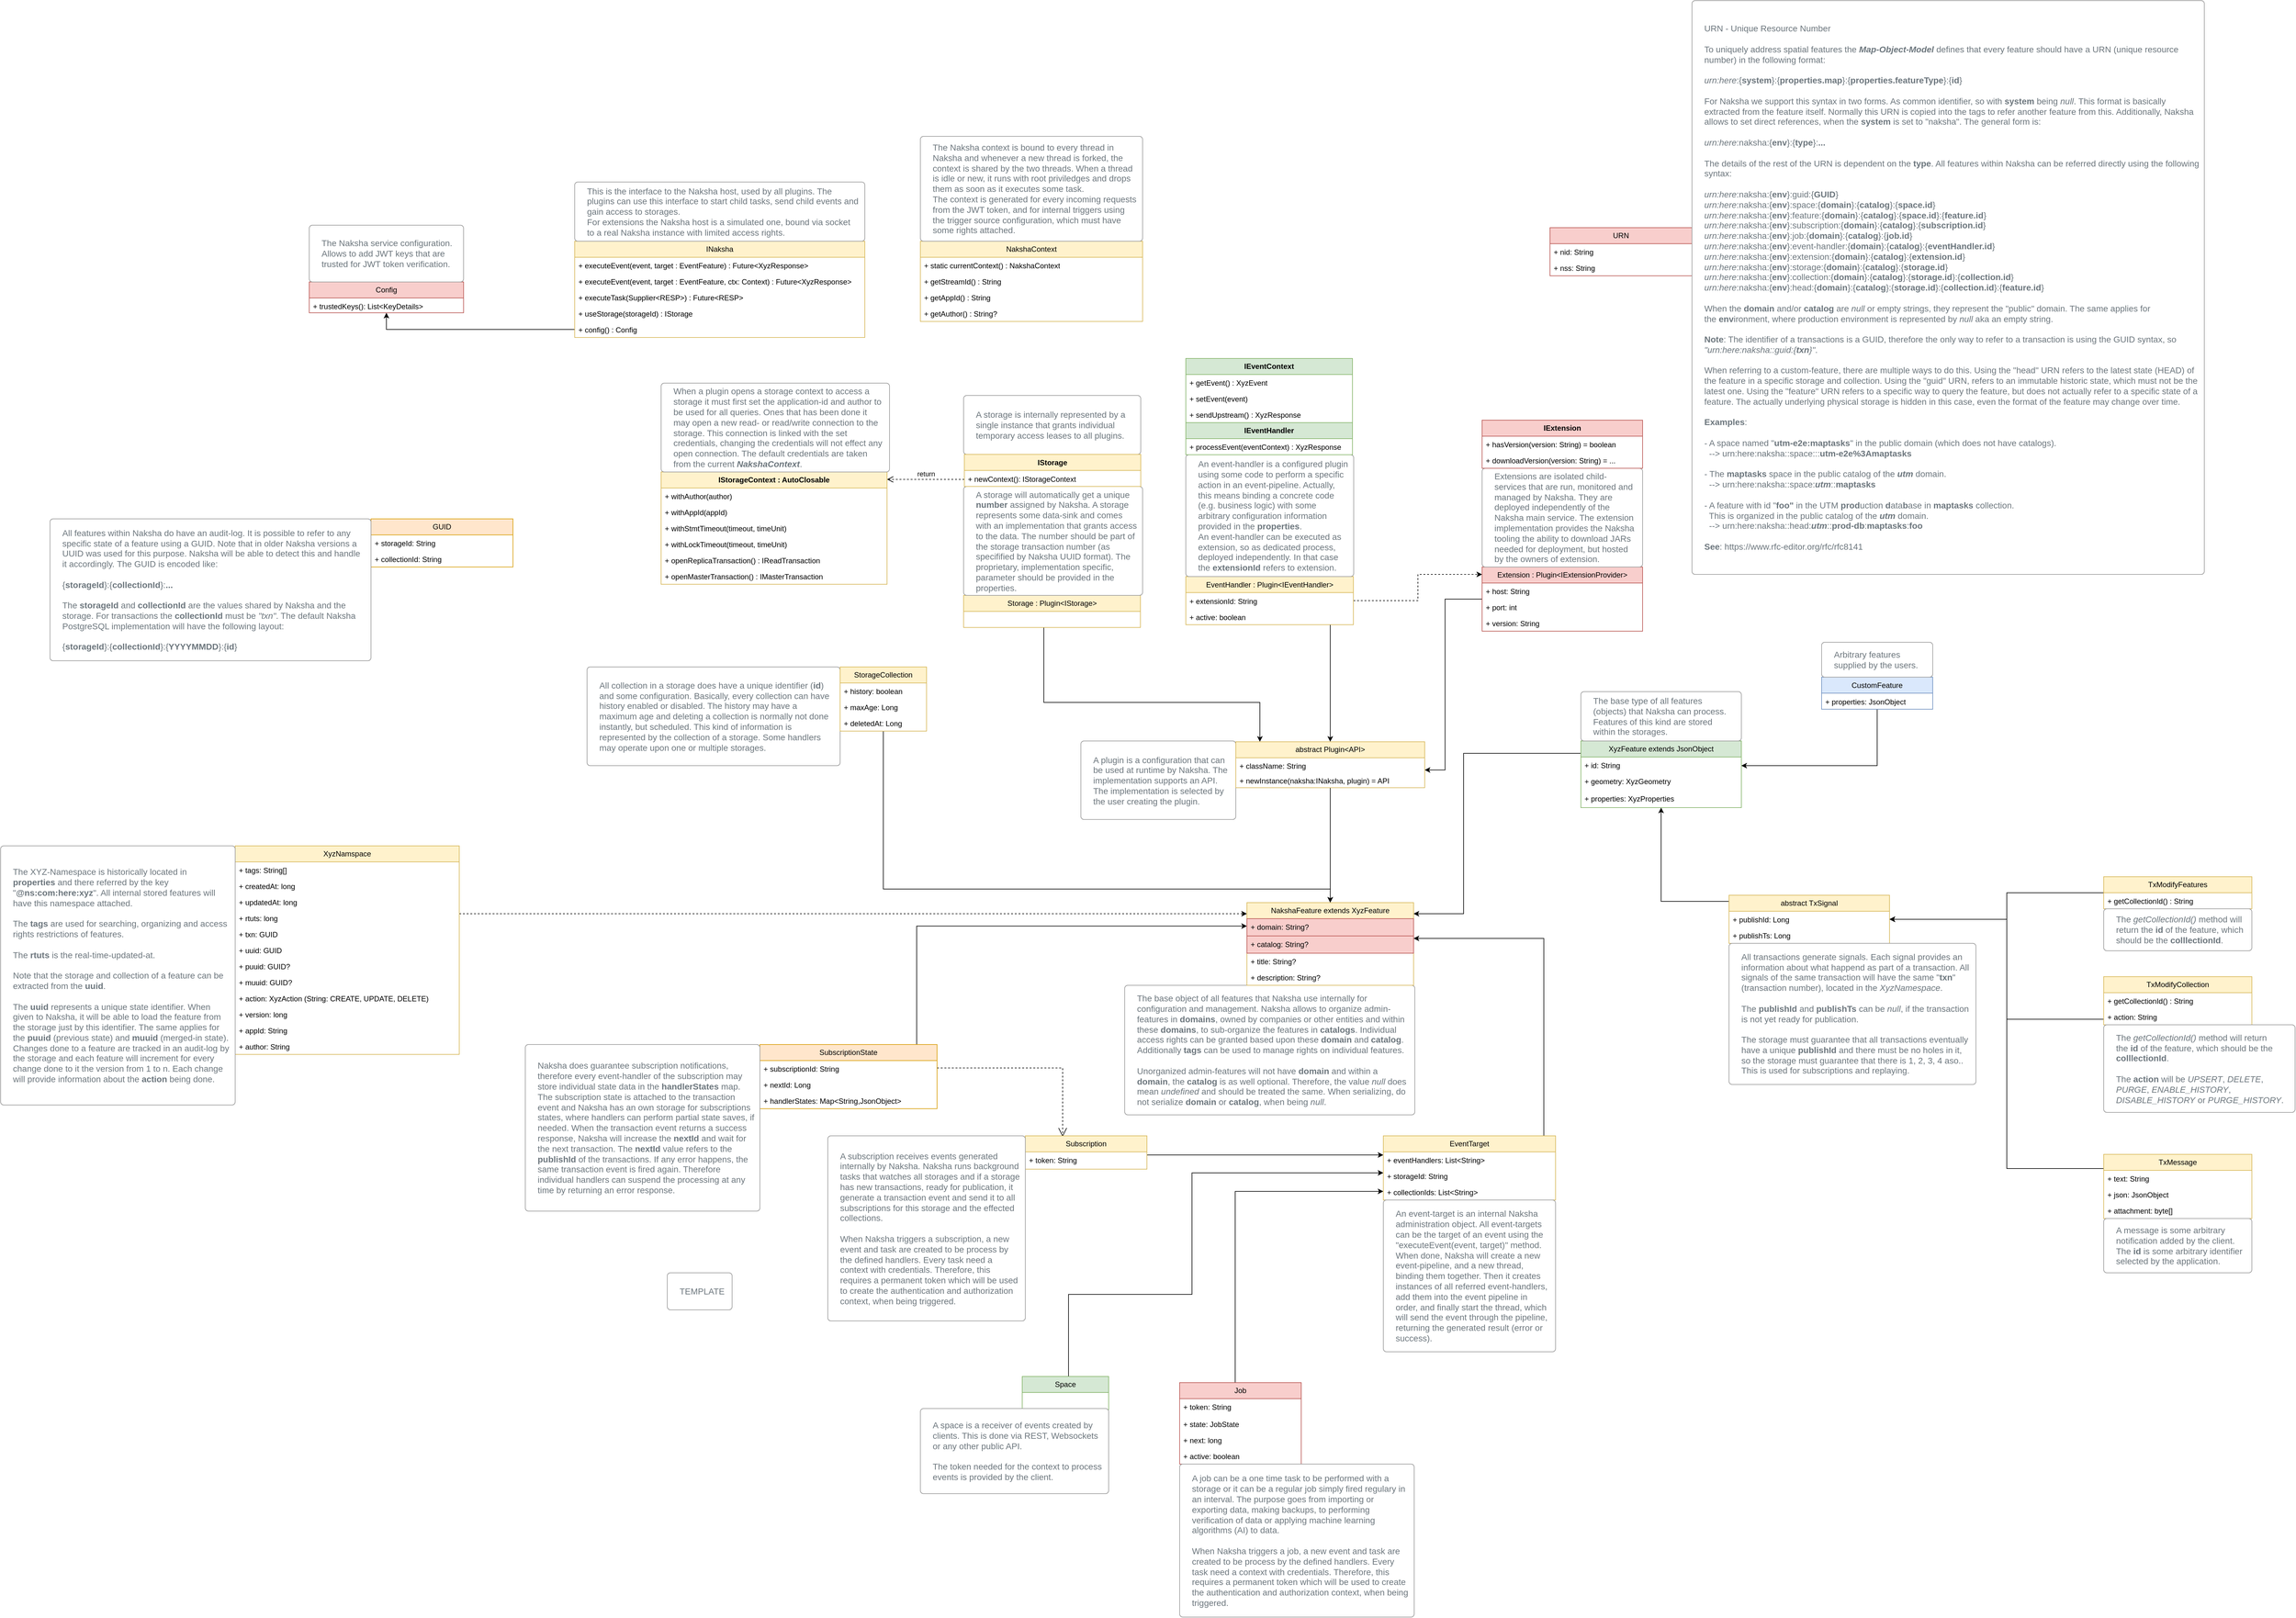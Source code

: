 <mxfile version="21.7.5" type="device">
  <diagram name="Page-1" id="c7558073-3199-34d8-9f00-42111426c3f3">
    <mxGraphModel dx="2074" dy="1145" grid="1" gridSize="10" guides="1" tooltips="1" connect="1" arrows="1" fold="1" page="1" pageScale="1" pageWidth="4681" pageHeight="3300" background="none" math="0" shadow="0">
      <root>
        <mxCell id="0" />
        <mxCell id="1" parent="0" />
        <mxCell id="1qYccRmLHqD2nOXxJYSw-157" style="edgeStyle=orthogonalEdgeStyle;rounded=0;orthogonalLoop=1;jettySize=auto;html=1;" parent="1" source="1qYccRmLHqD2nOXxJYSw-96" target="1qYccRmLHqD2nOXxJYSw-265" edge="1">
          <mxGeometry relative="1" as="geometry">
            <mxPoint x="2190" y="1177.5" as="sourcePoint" />
            <mxPoint x="2551.947" y="1342.638" as="targetPoint" />
            <Array as="points">
              <mxPoint x="2190" y="1237.5" />
              <mxPoint x="2540" y="1237.5" />
            </Array>
          </mxGeometry>
        </mxCell>
        <mxCell id="1qYccRmLHqD2nOXxJYSw-156" style="edgeStyle=orthogonalEdgeStyle;rounded=0;orthogonalLoop=1;jettySize=auto;html=1;" parent="1" source="1qYccRmLHqD2nOXxJYSw-118" target="1qYccRmLHqD2nOXxJYSw-108" edge="1">
          <mxGeometry relative="1" as="geometry">
            <Array as="points">
              <mxPoint x="2230" y="2197" />
              <mxPoint x="2430" y="2197" />
              <mxPoint x="2430" y="2000" />
            </Array>
          </mxGeometry>
        </mxCell>
        <mxCell id="1qYccRmLHqD2nOXxJYSw-158" style="edgeStyle=orthogonalEdgeStyle;rounded=0;orthogonalLoop=1;jettySize=auto;html=1;" parent="1" source="1qYccRmLHqD2nOXxJYSw-122" target="1qYccRmLHqD2nOXxJYSw-265" edge="1">
          <mxGeometry relative="1" as="geometry">
            <mxPoint x="2620.966" y="1317.5" as="targetPoint" />
            <mxPoint x="2554.936" y="1211.89" as="sourcePoint" />
            <Array as="points">
              <mxPoint x="2654" y="1180" />
              <mxPoint x="2654" y="1180" />
            </Array>
          </mxGeometry>
        </mxCell>
        <mxCell id="1qYccRmLHqD2nOXxJYSw-155" style="edgeStyle=orthogonalEdgeStyle;rounded=0;orthogonalLoop=1;jettySize=auto;html=1;" parent="1" source="1qYccRmLHqD2nOXxJYSw-130" target="1qYccRmLHqD2nOXxJYSw-108" edge="1">
          <mxGeometry relative="1" as="geometry">
            <Array as="points">
              <mxPoint x="2640" y="1971" />
              <mxPoint x="2640" y="1971" />
            </Array>
          </mxGeometry>
        </mxCell>
        <mxCell id="1qYccRmLHqD2nOXxJYSw-233" style="edgeStyle=orthogonalEdgeStyle;rounded=0;orthogonalLoop=1;jettySize=auto;html=1;" parent="1" source="1qYccRmLHqD2nOXxJYSw-134" target="1qYccRmLHqD2nOXxJYSw-265" edge="1">
          <mxGeometry relative="1" as="geometry">
            <mxPoint x="2690" y="1347.466" as="targetPoint" />
            <Array as="points">
              <mxPoint x="2840" y="1070" />
              <mxPoint x="2840" y="1347" />
            </Array>
          </mxGeometry>
        </mxCell>
        <mxCell id="ocHGO5GNn9pmyrgSXm_p-41" style="edgeStyle=orthogonalEdgeStyle;rounded=0;orthogonalLoop=1;jettySize=auto;html=1;" parent="1" source="1qYccRmLHqD2nOXxJYSw-164" target="veuHkW8nXqJATqobilVs-106" edge="1">
          <mxGeometry relative="1" as="geometry">
            <Array as="points">
              <mxPoint x="3540" y="1340" />
            </Array>
          </mxGeometry>
        </mxCell>
        <mxCell id="1qYccRmLHqD2nOXxJYSw-202" value="TEMPLATE" style="html=1;shadow=0;dashed=0;shape=mxgraph.bootstrap.rrect;rSize=5;strokeColor=#999999;strokeWidth=1;fillColor=#FFFFFF;fontColor=#6C767D;whiteSpace=wrap;align=left;verticalAlign=middle;spacingLeft=10;fontSize=14;spacing=10;" parent="1" vertex="1">
          <mxGeometry x="1580" y="2162" width="105" height="60" as="geometry" />
        </mxCell>
        <mxCell id="1qYccRmLHqD2nOXxJYSw-285" value="return" style="html=1;verticalAlign=bottom;endArrow=open;dashed=1;endSize=8;edgeStyle=elbowEdgeStyle;elbow=vertical;curved=0;rounded=0;" parent="1" source="1qYccRmLHqD2nOXxJYSw-240" target="1qYccRmLHqD2nOXxJYSw-274" edge="1">
          <mxGeometry relative="1" as="geometry">
            <mxPoint x="2060" y="869.5" as="sourcePoint" />
            <mxPoint x="1980" y="869.5" as="targetPoint" />
          </mxGeometry>
        </mxCell>
        <mxCell id="1qYccRmLHqD2nOXxJYSw-311" value="" style="endArrow=open;endFill=1;endSize=12;html=1;rounded=0;entryX=0.307;entryY=0.026;entryDx=0;entryDy=0;entryPerimeter=0;edgeStyle=orthogonalEdgeStyle;dashed=1;" parent="1" source="1qYccRmLHqD2nOXxJYSw-211" target="1qYccRmLHqD2nOXxJYSw-130" edge="1">
          <mxGeometry width="160" relative="1" as="geometry">
            <mxPoint x="2287" y="1857" as="sourcePoint" />
            <mxPoint x="2447" y="1857" as="targetPoint" />
            <Array as="points">
              <mxPoint x="2220" y="1830" />
            </Array>
          </mxGeometry>
        </mxCell>
        <mxCell id="ocHGO5GNn9pmyrgSXm_p-21" style="edgeStyle=orthogonalEdgeStyle;rounded=0;orthogonalLoop=1;jettySize=auto;html=1;" parent="1" source="ocHGO5GNn9pmyrgSXm_p-19" target="1qYccRmLHqD2nOXxJYSw-108" edge="1">
          <mxGeometry relative="1" as="geometry">
            <Array as="points">
              <mxPoint x="2500" y="2030" />
            </Array>
          </mxGeometry>
        </mxCell>
        <mxCell id="ocHGO5GNn9pmyrgSXm_p-33" value="" style="group" parent="1" vertex="1" connectable="0">
          <mxGeometry x="2060" y="740" width="290" height="376" as="geometry" />
        </mxCell>
        <mxCell id="ocHGO5GNn9pmyrgSXm_p-11" value="A storage is internally represented by a single instance that grants individual temporary access leases to all plugins." style="html=1;shadow=0;dashed=0;shape=mxgraph.bootstrap.rrect;rSize=5;strokeColor=#999999;strokeWidth=1;fillColor=#FFFFFF;fontColor=#6C767D;whiteSpace=wrap;align=left;verticalAlign=middle;spacingLeft=10;fontSize=14;spacing=10;" parent="ocHGO5GNn9pmyrgSXm_p-33" vertex="1">
          <mxGeometry width="287" height="95.5" as="geometry" />
        </mxCell>
        <mxCell id="1qYccRmLHqD2nOXxJYSw-96" value="Storage : Plugin&amp;lt;IStorage&amp;gt;" style="swimlane;fontStyle=0;childLayout=stackLayout;horizontal=1;startSize=26;fillColor=#fff2cc;horizontalStack=0;resizeParent=1;resizeParentMax=0;resizeLast=0;collapsible=1;marginBottom=0;whiteSpace=wrap;html=1;strokeColor=#d6b656;" parent="ocHGO5GNn9pmyrgSXm_p-33" vertex="1">
          <mxGeometry y="324" width="286.5" height="52" as="geometry" />
        </mxCell>
        <mxCell id="1qYccRmLHqD2nOXxJYSw-208" value="A storage will automatically get a unique &lt;b&gt;number&lt;/b&gt; assigned by Naksha. A storage represents some data-sink and comes with an implementation that grants access to the data. The number should be part of the storage transaction number (as specifified by Naksha UUID format). The proprietary, implementation specific, parameter should be provided in the properties." style="html=1;shadow=0;dashed=0;shape=mxgraph.bootstrap.rrect;rSize=5;strokeColor=#999999;strokeWidth=1;fillColor=#FFFFFF;fontColor=#6C767D;whiteSpace=wrap;align=left;verticalAlign=middle;spacingLeft=10;fontSize=14;spacing=10;" parent="ocHGO5GNn9pmyrgSXm_p-33" vertex="1">
          <mxGeometry y="147.5" width="290" height="176.5" as="geometry" />
        </mxCell>
        <mxCell id="1qYccRmLHqD2nOXxJYSw-239" value="&lt;span style=&quot;border-color: var(--border-color);&quot;&gt;&lt;b&gt;IStorage&lt;/b&gt;&lt;/span&gt;" style="swimlane;fontStyle=0;childLayout=stackLayout;horizontal=1;startSize=26;fillColor=#fff2cc;horizontalStack=0;resizeParent=1;resizeParentMax=0;resizeLast=0;collapsible=1;marginBottom=0;whiteSpace=wrap;html=1;strokeColor=#d6b656;" parent="ocHGO5GNn9pmyrgSXm_p-33" vertex="1">
          <mxGeometry x="1.25" y="95.5" width="285.75" height="52" as="geometry" />
        </mxCell>
        <mxCell id="1qYccRmLHqD2nOXxJYSw-240" value="+ newContext(): IStorageContext" style="text;strokeColor=none;fillColor=none;align=left;verticalAlign=top;spacingLeft=4;spacingRight=4;overflow=hidden;rotatable=0;points=[[0,0.5],[1,0.5]];portConstraint=eastwest;whiteSpace=wrap;html=1;" parent="1qYccRmLHqD2nOXxJYSw-239" vertex="1">
          <mxGeometry y="26" width="285.75" height="26" as="geometry" />
        </mxCell>
        <mxCell id="ocHGO5GNn9pmyrgSXm_p-37" style="edgeStyle=orthogonalEdgeStyle;rounded=0;orthogonalLoop=1;jettySize=auto;html=1;" parent="1" source="1qYccRmLHqD2nOXxJYSw-138" target="veuHkW8nXqJATqobilVs-106" edge="1">
          <mxGeometry relative="1" as="geometry">
            <Array as="points">
              <mxPoint x="3190" y="1560" />
            </Array>
          </mxGeometry>
        </mxCell>
        <mxCell id="ocHGO5GNn9pmyrgSXm_p-38" style="edgeStyle=orthogonalEdgeStyle;rounded=0;orthogonalLoop=1;jettySize=auto;html=1;" parent="1" source="1qYccRmLHqD2nOXxJYSw-142" target="1qYccRmLHqD2nOXxJYSw-138" edge="1">
          <mxGeometry relative="1" as="geometry">
            <Array as="points">
              <mxPoint x="3750" y="1546" />
              <mxPoint x="3750" y="1589" />
            </Array>
          </mxGeometry>
        </mxCell>
        <mxCell id="ocHGO5GNn9pmyrgSXm_p-39" style="edgeStyle=orthogonalEdgeStyle;rounded=0;orthogonalLoop=1;jettySize=auto;html=1;" parent="1" source="1qYccRmLHqD2nOXxJYSw-147" target="1qYccRmLHqD2nOXxJYSw-138" edge="1">
          <mxGeometry relative="1" as="geometry">
            <Array as="points">
              <mxPoint x="3750" y="1751" />
              <mxPoint x="3750" y="1589" />
            </Array>
          </mxGeometry>
        </mxCell>
        <mxCell id="ocHGO5GNn9pmyrgSXm_p-40" style="edgeStyle=orthogonalEdgeStyle;rounded=0;orthogonalLoop=1;jettySize=auto;html=1;" parent="1" source="1qYccRmLHqD2nOXxJYSw-151" target="1qYccRmLHqD2nOXxJYSw-138" edge="1">
          <mxGeometry relative="1" as="geometry">
            <Array as="points">
              <mxPoint x="3750" y="1993" />
              <mxPoint x="3750" y="1589" />
            </Array>
          </mxGeometry>
        </mxCell>
        <mxCell id="ocHGO5GNn9pmyrgSXm_p-46" style="edgeStyle=orthogonalEdgeStyle;rounded=0;orthogonalLoop=1;jettySize=auto;html=1;" parent="1" source="1qYccRmLHqD2nOXxJYSw-210" target="1qYccRmLHqD2nOXxJYSw-100" edge="1">
          <mxGeometry relative="1" as="geometry">
            <Array as="points">
              <mxPoint x="1984" y="1600" />
            </Array>
          </mxGeometry>
        </mxCell>
        <mxCell id="ocHGO5GNn9pmyrgSXm_p-51" style="edgeStyle=orthogonalEdgeStyle;rounded=0;orthogonalLoop=1;jettySize=auto;html=1;dashed=1;" parent="1" source="1qYccRmLHqD2nOXxJYSw-123" target="1qYccRmLHqD2nOXxJYSw-134" edge="1">
          <mxGeometry relative="1" as="geometry">
            <Array as="points">
              <mxPoint x="2796" y="1073" />
              <mxPoint x="2796" y="1030" />
            </Array>
          </mxGeometry>
        </mxCell>
        <mxCell id="veuHkW8nXqJATqobilVs-11" style="edgeStyle=orthogonalEdgeStyle;rounded=0;orthogonalLoop=1;jettySize=auto;html=1;" parent="1" source="1qYccRmLHqD2nOXxJYSw-108" target="1qYccRmLHqD2nOXxJYSw-100" edge="1">
          <mxGeometry relative="1" as="geometry">
            <Array as="points">
              <mxPoint x="3000" y="1620" />
            </Array>
          </mxGeometry>
        </mxCell>
        <mxCell id="veuHkW8nXqJATqobilVs-12" value="" style="group" parent="1" vertex="1" connectable="0">
          <mxGeometry x="2420" y="680" width="272" height="431.5" as="geometry" />
        </mxCell>
        <mxCell id="1qYccRmLHqD2nOXxJYSw-122" value="EventHandler : Plugin&amp;lt;IEventHandler&amp;gt;" style="swimlane;fontStyle=0;childLayout=stackLayout;horizontal=1;startSize=26;fillColor=#fff2cc;horizontalStack=0;resizeParent=1;resizeParentMax=0;resizeLast=0;collapsible=1;marginBottom=0;whiteSpace=wrap;html=1;strokeColor=#d6b656;" parent="veuHkW8nXqJATqobilVs-12" vertex="1">
          <mxGeometry y="353.5" width="271.5" height="78" as="geometry" />
        </mxCell>
        <mxCell id="1qYccRmLHqD2nOXxJYSw-123" value="+ extensionId: String" style="text;strokeColor=none;fillColor=none;align=left;verticalAlign=top;spacingLeft=4;spacingRight=4;overflow=hidden;rotatable=0;points=[[0,0.5],[1,0.5]];portConstraint=eastwest;whiteSpace=wrap;html=1;" parent="1qYccRmLHqD2nOXxJYSw-122" vertex="1">
          <mxGeometry y="26" width="271.5" height="26" as="geometry" />
        </mxCell>
        <mxCell id="1qYccRmLHqD2nOXxJYSw-124" value="+ active: boolean" style="text;strokeColor=none;fillColor=none;align=left;verticalAlign=top;spacingLeft=4;spacingRight=4;overflow=hidden;rotatable=0;points=[[0,0.5],[1,0.5]];portConstraint=eastwest;whiteSpace=wrap;html=1;" parent="1qYccRmLHqD2nOXxJYSw-122" vertex="1">
          <mxGeometry y="52" width="271.5" height="26" as="geometry" />
        </mxCell>
        <mxCell id="1qYccRmLHqD2nOXxJYSw-209" value="An event-handler is a configured plugin using some code to perform a specific action in an event-pipeline. Actually, this means binding a concrete code (e.g. business logic) with some arbitrary configuration information provided in the &lt;b&gt;properties&lt;/b&gt;.&lt;br&gt;An event-handler can be executed as extension, so as dedicated process, deployed independently. In that case the &lt;b&gt;extensionId&lt;/b&gt; refers to extension." style="html=1;shadow=0;dashed=0;shape=mxgraph.bootstrap.rrect;rSize=5;strokeColor=#999999;strokeWidth=1;fillColor=#FFFFFF;fontColor=#6C767D;whiteSpace=wrap;align=left;verticalAlign=middle;spacingLeft=10;fontSize=14;spacing=10;" parent="veuHkW8nXqJATqobilVs-12" vertex="1">
          <mxGeometry y="156" width="272" height="197.5" as="geometry" />
        </mxCell>
        <mxCell id="1qYccRmLHqD2nOXxJYSw-235" value="&lt;span style=&quot;border-color: var(--border-color);&quot;&gt;&lt;b&gt;IEventHandler&lt;/b&gt;&lt;/span&gt;" style="swimlane;fontStyle=0;childLayout=stackLayout;horizontal=1;startSize=26;fillColor=#d5e8d4;horizontalStack=0;resizeParent=1;resizeParentMax=0;resizeLast=0;collapsible=1;marginBottom=0;whiteSpace=wrap;html=1;strokeColor=#82b366;" parent="veuHkW8nXqJATqobilVs-12" vertex="1">
          <mxGeometry y="104" width="270" height="52" as="geometry" />
        </mxCell>
        <mxCell id="1qYccRmLHqD2nOXxJYSw-236" value="+ processEvent(eventContext) : XyzResponse" style="text;strokeColor=none;fillColor=none;align=left;verticalAlign=top;spacingLeft=4;spacingRight=4;overflow=hidden;rotatable=0;points=[[0,0.5],[1,0.5]];portConstraint=eastwest;whiteSpace=wrap;html=1;" parent="1qYccRmLHqD2nOXxJYSw-235" vertex="1">
          <mxGeometry y="26" width="270" height="26" as="geometry" />
        </mxCell>
        <mxCell id="1qYccRmLHqD2nOXxJYSw-270" value="&lt;span style=&quot;border-color: var(--border-color);&quot;&gt;&lt;b&gt;IEventContext&lt;/b&gt;&lt;/span&gt;" style="swimlane;fontStyle=0;childLayout=stackLayout;horizontal=1;startSize=26;fillColor=#d5e8d4;horizontalStack=0;resizeParent=1;resizeParentMax=0;resizeLast=0;collapsible=1;marginBottom=0;whiteSpace=wrap;html=1;strokeColor=#82b366;" parent="veuHkW8nXqJATqobilVs-12" vertex="1">
          <mxGeometry width="270" height="104" as="geometry" />
        </mxCell>
        <mxCell id="1qYccRmLHqD2nOXxJYSw-272" value="+ getEvent() : XyzEvent" style="text;strokeColor=none;fillColor=none;align=left;verticalAlign=top;spacingLeft=4;spacingRight=4;overflow=hidden;rotatable=0;points=[[0,0.5],[1,0.5]];portConstraint=eastwest;whiteSpace=wrap;html=1;" parent="1qYccRmLHqD2nOXxJYSw-270" vertex="1">
          <mxGeometry y="26" width="270" height="26" as="geometry" />
        </mxCell>
        <mxCell id="1qYccRmLHqD2nOXxJYSw-273" value="+ setEvent(event)" style="text;strokeColor=none;fillColor=none;align=left;verticalAlign=top;spacingLeft=4;spacingRight=4;overflow=hidden;rotatable=0;points=[[0,0.5],[1,0.5]];portConstraint=eastwest;whiteSpace=wrap;html=1;" parent="1qYccRmLHqD2nOXxJYSw-270" vertex="1">
          <mxGeometry y="52" width="270" height="26" as="geometry" />
        </mxCell>
        <mxCell id="1qYccRmLHqD2nOXxJYSw-271" value="+ sendUpstream() : XyzResponse" style="text;strokeColor=none;fillColor=none;align=left;verticalAlign=top;spacingLeft=4;spacingRight=4;overflow=hidden;rotatable=0;points=[[0,0.5],[1,0.5]];portConstraint=eastwest;whiteSpace=wrap;html=1;" parent="1qYccRmLHqD2nOXxJYSw-270" vertex="1">
          <mxGeometry y="78" width="270" height="26" as="geometry" />
        </mxCell>
        <mxCell id="veuHkW8nXqJATqobilVs-15" style="edgeStyle=orthogonalEdgeStyle;rounded=0;orthogonalLoop=1;jettySize=auto;html=1;" parent="1" source="veuHkW8nXqJATqobilVs-14" target="ocHGO5GNn9pmyrgSXm_p-52" edge="1">
          <mxGeometry relative="1" as="geometry" />
        </mxCell>
        <mxCell id="veuHkW8nXqJATqobilVs-28" style="edgeStyle=orthogonalEdgeStyle;rounded=0;orthogonalLoop=1;jettySize=auto;html=1;dashed=1;" parent="1" source="veuHkW8nXqJATqobilVs-16" target="1qYccRmLHqD2nOXxJYSw-100" edge="1">
          <mxGeometry relative="1" as="geometry">
            <Array as="points">
              <mxPoint x="1880" y="1580" />
              <mxPoint x="1880" y="1580" />
            </Array>
          </mxGeometry>
        </mxCell>
        <mxCell id="veuHkW8nXqJATqobilVs-29" value="" style="group" parent="1" vertex="1" connectable="0">
          <mxGeometry x="1000" y="464" width="250" height="142" as="geometry" />
        </mxCell>
        <mxCell id="ocHGO5GNn9pmyrgSXm_p-52" value="Config" style="swimlane;fontStyle=0;childLayout=stackLayout;horizontal=1;startSize=26;fillColor=#f8cecc;horizontalStack=0;resizeParent=1;resizeParentMax=0;resizeLast=0;collapsible=1;marginBottom=0;whiteSpace=wrap;html=1;strokeColor=#b85450;" parent="veuHkW8nXqJATqobilVs-29" vertex="1">
          <mxGeometry y="92" width="250" height="50" as="geometry" />
        </mxCell>
        <mxCell id="ocHGO5GNn9pmyrgSXm_p-53" value="+ trustedKeys(): List&amp;lt;KeyDetails&amp;gt;" style="text;strokeColor=none;fillColor=none;align=left;verticalAlign=top;spacingLeft=4;spacingRight=4;overflow=hidden;rotatable=0;points=[[0,0.5],[1,0.5]];portConstraint=eastwest;whiteSpace=wrap;html=1;" parent="ocHGO5GNn9pmyrgSXm_p-52" vertex="1">
          <mxGeometry y="26" width="250" height="24" as="geometry" />
        </mxCell>
        <mxCell id="ocHGO5GNn9pmyrgSXm_p-60" value="The Naksha service configuration. Allows to add JWT keys that are trusted for JWT token verification." style="html=1;shadow=0;dashed=0;shape=mxgraph.bootstrap.rrect;rSize=5;strokeColor=#999999;strokeWidth=1;fillColor=#FFFFFF;fontColor=#6C767D;whiteSpace=wrap;align=left;verticalAlign=middle;spacingLeft=10;fontSize=14;spacing=10;" parent="veuHkW8nXqJATqobilVs-29" vertex="1">
          <mxGeometry width="250" height="92" as="geometry" />
        </mxCell>
        <mxCell id="veuHkW8nXqJATqobilVs-30" value="" style="group" parent="1" vertex="1" connectable="0">
          <mxGeometry x="2900" y="780" width="260" height="342" as="geometry" />
        </mxCell>
        <mxCell id="1qYccRmLHqD2nOXxJYSw-134" value="Extension : Plugin&amp;lt;IExtensionProvider&amp;gt;" style="swimlane;fontStyle=0;childLayout=stackLayout;horizontal=1;startSize=26;fillColor=#f8cecc;horizontalStack=0;resizeParent=1;resizeParentMax=0;resizeLast=0;collapsible=1;marginBottom=0;whiteSpace=wrap;html=1;strokeColor=#b85450;" parent="veuHkW8nXqJATqobilVs-30" vertex="1">
          <mxGeometry y="238" width="260" height="104" as="geometry" />
        </mxCell>
        <mxCell id="1qYccRmLHqD2nOXxJYSw-257" value="+ host: String" style="text;strokeColor=none;fillColor=none;align=left;verticalAlign=top;spacingLeft=4;spacingRight=4;overflow=hidden;rotatable=0;points=[[0,0.5],[1,0.5]];portConstraint=eastwest;whiteSpace=wrap;html=1;" parent="1qYccRmLHqD2nOXxJYSw-134" vertex="1">
          <mxGeometry y="26" width="260" height="26" as="geometry" />
        </mxCell>
        <mxCell id="1qYccRmLHqD2nOXxJYSw-255" value="+ port: int" style="text;strokeColor=none;fillColor=none;align=left;verticalAlign=top;spacingLeft=4;spacingRight=4;overflow=hidden;rotatable=0;points=[[0,0.5],[1,0.5]];portConstraint=eastwest;whiteSpace=wrap;html=1;" parent="1qYccRmLHqD2nOXxJYSw-134" vertex="1">
          <mxGeometry y="52" width="260" height="26" as="geometry" />
        </mxCell>
        <mxCell id="veuHkW8nXqJATqobilVs-13" value="+ version: String" style="text;strokeColor=none;fillColor=none;align=left;verticalAlign=top;spacingLeft=4;spacingRight=4;overflow=hidden;rotatable=0;points=[[0,0.5],[1,0.5]];portConstraint=eastwest;whiteSpace=wrap;html=1;" parent="1qYccRmLHqD2nOXxJYSw-134" vertex="1">
          <mxGeometry y="78" width="260" height="26" as="geometry" />
        </mxCell>
        <mxCell id="1qYccRmLHqD2nOXxJYSw-246" value="Extensions are isolated child-services that are run, monitored and managed by Naksha. They are deployed independently of the Naksha main service. The extension implementation provides the Naksha tooling the ability to download JARs needed for deployment, but hosted by the owners of extension." style="html=1;shadow=0;dashed=0;shape=mxgraph.bootstrap.rrect;rSize=5;strokeColor=#999999;strokeWidth=1;fillColor=#FFFFFF;fontColor=#6C767D;whiteSpace=wrap;align=left;verticalAlign=middle;spacingLeft=10;fontSize=14;spacing=10;" parent="veuHkW8nXqJATqobilVs-30" vertex="1">
          <mxGeometry y="78" width="260" height="160" as="geometry" />
        </mxCell>
        <mxCell id="1qYccRmLHqD2nOXxJYSw-247" value="&lt;span style=&quot;border-color: var(--border-color);&quot;&gt;&lt;b&gt;IExtension&lt;br&gt;&lt;/b&gt;&lt;/span&gt;" style="swimlane;fontStyle=0;childLayout=stackLayout;horizontal=1;startSize=26;fillColor=#f8cecc;horizontalStack=0;resizeParent=1;resizeParentMax=0;resizeLast=0;collapsible=1;marginBottom=0;whiteSpace=wrap;html=1;strokeColor=#b85450;" parent="veuHkW8nXqJATqobilVs-30" vertex="1">
          <mxGeometry width="260" height="78" as="geometry" />
        </mxCell>
        <mxCell id="1qYccRmLHqD2nOXxJYSw-248" value="+ hasVersion(version: String) = boolean" style="text;strokeColor=none;fillColor=none;align=left;verticalAlign=top;spacingLeft=4;spacingRight=4;overflow=hidden;rotatable=0;points=[[0,0.5],[1,0.5]];portConstraint=eastwest;whiteSpace=wrap;html=1;" parent="1qYccRmLHqD2nOXxJYSw-247" vertex="1">
          <mxGeometry y="26" width="260" height="26" as="geometry" />
        </mxCell>
        <mxCell id="1qYccRmLHqD2nOXxJYSw-249" value="+ downloadVersion(version: String) = ..." style="text;strokeColor=none;fillColor=none;align=left;verticalAlign=top;spacingLeft=4;spacingRight=4;overflow=hidden;rotatable=0;points=[[0,0.5],[1,0.5]];portConstraint=eastwest;whiteSpace=wrap;html=1;" parent="1qYccRmLHqD2nOXxJYSw-247" vertex="1">
          <mxGeometry y="52" width="260" height="26" as="geometry" />
        </mxCell>
        <mxCell id="veuHkW8nXqJATqobilVs-36" value="" style="group" parent="1" vertex="1" connectable="0">
          <mxGeometry x="3450" y="1140" width="180" height="108.5" as="geometry" />
        </mxCell>
        <mxCell id="1qYccRmLHqD2nOXxJYSw-164" value="CustomFeature" style="swimlane;fontStyle=0;childLayout=stackLayout;horizontal=1;startSize=26;fillColor=#dae8fc;horizontalStack=0;resizeParent=1;resizeParentMax=0;resizeLast=0;collapsible=1;marginBottom=0;whiteSpace=wrap;html=1;strokeColor=#6c8ebf;" parent="veuHkW8nXqJATqobilVs-36" vertex="1">
          <mxGeometry y="56.5" width="180" height="52" as="geometry" />
        </mxCell>
        <mxCell id="1qYccRmLHqD2nOXxJYSw-165" value="+ properties: JsonObject" style="text;strokeColor=none;fillColor=none;align=left;verticalAlign=top;spacingLeft=4;spacingRight=4;overflow=hidden;rotatable=0;points=[[0,0.5],[1,0.5]];portConstraint=eastwest;whiteSpace=wrap;html=1;" parent="1qYccRmLHqD2nOXxJYSw-164" vertex="1">
          <mxGeometry y="26" width="180" height="26" as="geometry" />
        </mxCell>
        <mxCell id="ocHGO5GNn9pmyrgSXm_p-42" value="Arbitrary features supplied by the users." style="html=1;shadow=0;dashed=0;shape=mxgraph.bootstrap.rrect;rSize=5;strokeColor=#999999;strokeWidth=1;fillColor=#FFFFFF;fontColor=#6C767D;whiteSpace=wrap;align=left;verticalAlign=middle;spacingLeft=10;fontSize=14;spacing=10;" parent="veuHkW8nXqJATqobilVs-36" vertex="1">
          <mxGeometry width="180" height="56.5" as="geometry" />
        </mxCell>
        <mxCell id="veuHkW8nXqJATqobilVs-57" value="" style="group" parent="1" vertex="1" connectable="0">
          <mxGeometry x="1990" y="320" width="360" height="300" as="geometry" />
        </mxCell>
        <mxCell id="1qYccRmLHqD2nOXxJYSw-295" value="NakshaContext" style="swimlane;fontStyle=0;childLayout=stackLayout;horizontal=1;startSize=26;fillColor=#fff2cc;horizontalStack=0;resizeParent=1;resizeParentMax=0;resizeLast=0;collapsible=1;marginBottom=0;whiteSpace=wrap;html=1;strokeColor=#d6b656;" parent="veuHkW8nXqJATqobilVs-57" vertex="1">
          <mxGeometry y="170" width="360" height="130" as="geometry" />
        </mxCell>
        <mxCell id="1qYccRmLHqD2nOXxJYSw-296" value="+ static currentContext() : NakshaContext" style="text;strokeColor=none;fillColor=none;align=left;verticalAlign=top;spacingLeft=4;spacingRight=4;overflow=hidden;rotatable=0;points=[[0,0.5],[1,0.5]];portConstraint=eastwest;whiteSpace=wrap;html=1;" parent="1qYccRmLHqD2nOXxJYSw-295" vertex="1">
          <mxGeometry y="26" width="360" height="26" as="geometry" />
        </mxCell>
        <mxCell id="1qYccRmLHqD2nOXxJYSw-297" value="+ getStreamId() : String" style="text;strokeColor=none;fillColor=none;align=left;verticalAlign=top;spacingLeft=4;spacingRight=4;overflow=hidden;rotatable=0;points=[[0,0.5],[1,0.5]];portConstraint=eastwest;whiteSpace=wrap;html=1;" parent="1qYccRmLHqD2nOXxJYSw-295" vertex="1">
          <mxGeometry y="52" width="360" height="26" as="geometry" />
        </mxCell>
        <mxCell id="1qYccRmLHqD2nOXxJYSw-298" value="+ getAppId() : String" style="text;strokeColor=none;fillColor=none;align=left;verticalAlign=top;spacingLeft=4;spacingRight=4;overflow=hidden;rotatable=0;points=[[0,0.5],[1,0.5]];portConstraint=eastwest;whiteSpace=wrap;html=1;" parent="1qYccRmLHqD2nOXxJYSw-295" vertex="1">
          <mxGeometry y="78" width="360" height="26" as="geometry" />
        </mxCell>
        <mxCell id="1qYccRmLHqD2nOXxJYSw-299" value="+ getAuthor() : String?" style="text;strokeColor=none;fillColor=none;align=left;verticalAlign=top;spacingLeft=4;spacingRight=4;overflow=hidden;rotatable=0;points=[[0,0.5],[1,0.5]];portConstraint=eastwest;whiteSpace=wrap;html=1;" parent="1qYccRmLHqD2nOXxJYSw-295" vertex="1">
          <mxGeometry y="104" width="360" height="26" as="geometry" />
        </mxCell>
        <mxCell id="1qYccRmLHqD2nOXxJYSw-300" value="The Naksha context is bound to every thread in Naksha and whenever a new thread is forked, the context is shared by the two threads. When a thread is idle or new, it runs with root priviledges and drops them as soon as it executes some task.&lt;br&gt;The context is generated for every incoming requests from the JWT token, and for internal triggers using the trigger source configuration, which must have some rights attached." style="html=1;shadow=0;dashed=0;shape=mxgraph.bootstrap.rrect;rSize=5;strokeColor=#999999;strokeWidth=1;fillColor=#FFFFFF;fontColor=#6C767D;whiteSpace=wrap;align=left;verticalAlign=middle;spacingLeft=10;fontSize=14;spacing=10;" parent="veuHkW8nXqJATqobilVs-57" vertex="1">
          <mxGeometry width="360" height="170" as="geometry" />
        </mxCell>
        <mxCell id="veuHkW8nXqJATqobilVs-87" style="edgeStyle=orthogonalEdgeStyle;rounded=0;orthogonalLoop=1;jettySize=auto;html=1;" parent="1" source="1qYccRmLHqD2nOXxJYSw-265" target="1qYccRmLHqD2nOXxJYSw-100" edge="1">
          <mxGeometry relative="1" as="geometry" />
        </mxCell>
        <mxCell id="veuHkW8nXqJATqobilVs-110" style="edgeStyle=orthogonalEdgeStyle;rounded=0;orthogonalLoop=1;jettySize=auto;html=1;" parent="1" source="veuHkW8nXqJATqobilVs-106" target="1qYccRmLHqD2nOXxJYSw-100" edge="1">
          <mxGeometry relative="1" as="geometry">
            <Array as="points">
              <mxPoint x="2870" y="1320" />
              <mxPoint x="2870" y="1580" />
            </Array>
          </mxGeometry>
        </mxCell>
        <mxCell id="veuHkW8nXqJATqobilVs-119" value="" style="group" parent="1" vertex="1" connectable="0">
          <mxGeometry x="3060" y="1220" width="260" height="188" as="geometry" />
        </mxCell>
        <mxCell id="veuHkW8nXqJATqobilVs-106" value="XyzFeature extends JsonObject" style="swimlane;fontStyle=0;childLayout=stackLayout;horizontal=1;startSize=26;fillColor=#d5e8d4;horizontalStack=0;resizeParent=1;resizeParentMax=0;resizeLast=0;collapsible=1;marginBottom=0;whiteSpace=wrap;html=1;strokeColor=#82b366;" parent="veuHkW8nXqJATqobilVs-119" vertex="1">
          <mxGeometry y="80" width="260" height="108" as="geometry" />
        </mxCell>
        <mxCell id="veuHkW8nXqJATqobilVs-107" value="+ id: String" style="text;strokeColor=none;fillColor=none;align=left;verticalAlign=top;spacingLeft=4;spacingRight=4;overflow=hidden;rotatable=0;points=[[0,0.5],[1,0.5]];portConstraint=eastwest;whiteSpace=wrap;html=1;" parent="veuHkW8nXqJATqobilVs-106" vertex="1">
          <mxGeometry y="26" width="260" height="26" as="geometry" />
        </mxCell>
        <mxCell id="veuHkW8nXqJATqobilVs-108" value="+ geometry: XyzGeometry" style="text;strokeColor=none;fillColor=none;align=left;verticalAlign=top;spacingLeft=4;spacingRight=4;overflow=hidden;rotatable=0;points=[[0,0.5],[1,0.5]];portConstraint=eastwest;whiteSpace=wrap;html=1;" parent="veuHkW8nXqJATqobilVs-106" vertex="1">
          <mxGeometry y="52" width="260" height="28" as="geometry" />
        </mxCell>
        <mxCell id="veuHkW8nXqJATqobilVs-109" value="+ properties: XyzProperties" style="text;strokeColor=none;fillColor=none;align=left;verticalAlign=top;spacingLeft=4;spacingRight=4;overflow=hidden;rotatable=0;points=[[0,0.5],[1,0.5]];portConstraint=eastwest;whiteSpace=wrap;html=1;" parent="veuHkW8nXqJATqobilVs-106" vertex="1">
          <mxGeometry y="80" width="260" height="28" as="geometry" />
        </mxCell>
        <mxCell id="veuHkW8nXqJATqobilVs-113" value="The base type of all features (objects) that Naksha can process. Features of this kind are stored within the storages." style="html=1;shadow=0;dashed=0;shape=mxgraph.bootstrap.rrect;rSize=5;strokeColor=#999999;strokeWidth=1;fillColor=#FFFFFF;fontColor=#6C767D;whiteSpace=wrap;align=left;verticalAlign=middle;spacingLeft=10;fontSize=14;spacing=10;" parent="veuHkW8nXqJATqobilVs-119" vertex="1">
          <mxGeometry width="260" height="80" as="geometry" />
        </mxCell>
        <mxCell id="veuHkW8nXqJATqobilVs-128" value="" style="group" parent="1" vertex="1" connectable="0">
          <mxGeometry x="2410" y="2340" width="380" height="380" as="geometry" />
        </mxCell>
        <mxCell id="ocHGO5GNn9pmyrgSXm_p-19" value="Job" style="swimlane;fontStyle=0;childLayout=stackLayout;horizontal=1;startSize=26;fillColor=#f8cecc;horizontalStack=0;resizeParent=1;resizeParentMax=0;resizeLast=0;collapsible=1;marginBottom=0;whiteSpace=wrap;html=1;strokeColor=#b85450;" parent="veuHkW8nXqJATqobilVs-128" vertex="1">
          <mxGeometry width="197" height="132" as="geometry" />
        </mxCell>
        <mxCell id="veuHkW8nXqJATqobilVs-127" value="+ token: String" style="text;strokeColor=none;fillColor=none;align=left;verticalAlign=top;spacingLeft=4;spacingRight=4;overflow=hidden;rotatable=0;points=[[0,0.5],[1,0.5]];portConstraint=eastwest;whiteSpace=wrap;html=1;" parent="ocHGO5GNn9pmyrgSXm_p-19" vertex="1">
          <mxGeometry y="26" width="197" height="28" as="geometry" />
        </mxCell>
        <mxCell id="ocHGO5GNn9pmyrgSXm_p-25" value="+ state: JobState" style="text;strokeColor=none;fillColor=none;align=left;verticalAlign=top;spacingLeft=4;spacingRight=4;overflow=hidden;rotatable=0;points=[[0,0.5],[1,0.5]];portConstraint=eastwest;whiteSpace=wrap;html=1;" parent="ocHGO5GNn9pmyrgSXm_p-19" vertex="1">
          <mxGeometry y="54" width="197" height="26" as="geometry" />
        </mxCell>
        <mxCell id="ocHGO5GNn9pmyrgSXm_p-26" value="+ next: long" style="text;strokeColor=none;fillColor=none;align=left;verticalAlign=top;spacingLeft=4;spacingRight=4;overflow=hidden;rotatable=0;points=[[0,0.5],[1,0.5]];portConstraint=eastwest;whiteSpace=wrap;html=1;" parent="ocHGO5GNn9pmyrgSXm_p-19" vertex="1">
          <mxGeometry y="80" width="197" height="26" as="geometry" />
        </mxCell>
        <mxCell id="ocHGO5GNn9pmyrgSXm_p-27" value="+ active: boolean" style="text;strokeColor=none;fillColor=none;align=left;verticalAlign=top;spacingLeft=4;spacingRight=4;overflow=hidden;rotatable=0;points=[[0,0.5],[1,0.5]];portConstraint=eastwest;whiteSpace=wrap;html=1;" parent="ocHGO5GNn9pmyrgSXm_p-19" vertex="1">
          <mxGeometry y="106" width="197" height="26" as="geometry" />
        </mxCell>
        <mxCell id="ocHGO5GNn9pmyrgSXm_p-20" value="A job can be a one time task to be performed with a storage or it can be a regular job simply fired regulary in an interval. The purpose goes from importing or exporting data, making backups, to performing verification of data or applying machine learning algorithms (AI) to data.&lt;br&gt;&lt;br&gt;When Naksha triggers a job, a new event and task are created to be process by the defined handlers. Every task need a context with credentials. Therefore, this requires a permanent token which will be used to create the authentication and authorization context, when being triggered." style="html=1;shadow=0;dashed=0;shape=mxgraph.bootstrap.rrect;rSize=5;strokeColor=#999999;strokeWidth=1;fillColor=#FFFFFF;fontColor=#6C767D;whiteSpace=wrap;align=left;verticalAlign=middle;spacingLeft=10;fontSize=14;spacing=10;" parent="veuHkW8nXqJATqobilVs-128" vertex="1">
          <mxGeometry y="132" width="380" height="248" as="geometry" />
        </mxCell>
        <mxCell id="veuHkW8nXqJATqobilVs-129" value="" style="group" parent="1" vertex="1" connectable="0">
          <mxGeometry x="1840" y="1940" width="517" height="300" as="geometry" />
        </mxCell>
        <mxCell id="1qYccRmLHqD2nOXxJYSw-130" value="Subscription" style="swimlane;fontStyle=0;childLayout=stackLayout;horizontal=1;startSize=26;fillColor=#fff2cc;horizontalStack=0;resizeParent=1;resizeParentMax=0;resizeLast=0;collapsible=1;marginBottom=0;whiteSpace=wrap;html=1;strokeColor=#d6b656;" parent="veuHkW8nXqJATqobilVs-129" vertex="1">
          <mxGeometry x="320" width="197" height="54" as="geometry" />
        </mxCell>
        <mxCell id="veuHkW8nXqJATqobilVs-124" value="+ token: String" style="text;strokeColor=none;fillColor=none;align=left;verticalAlign=top;spacingLeft=4;spacingRight=4;overflow=hidden;rotatable=0;points=[[0,0.5],[1,0.5]];portConstraint=eastwest;whiteSpace=wrap;html=1;" parent="1qYccRmLHqD2nOXxJYSw-130" vertex="1">
          <mxGeometry y="26" width="197" height="28" as="geometry" />
        </mxCell>
        <mxCell id="ocHGO5GNn9pmyrgSXm_p-13" value="A subscription receives events generated internally by Naksha. Naksha runs background tasks that watches all storages and if a storage has new transactions, ready for publication, it generate a transaction event and send it to all subscriptions for this storage and the effected collections.&lt;br&gt;&lt;br&gt;When Naksha triggers a subscription, a new event and task are created to be process by the defined handlers. Every task need a context with credentials. Therefore, this requires a permanent token which will be used to create the authentication and authorization context, when being triggered." style="html=1;shadow=0;dashed=0;shape=mxgraph.bootstrap.rrect;rSize=5;strokeColor=#999999;strokeWidth=1;fillColor=#FFFFFF;fontColor=#6C767D;whiteSpace=wrap;align=left;verticalAlign=middle;spacingLeft=10;fontSize=14;spacing=10;" parent="veuHkW8nXqJATqobilVs-129" vertex="1">
          <mxGeometry width="320" height="300" as="geometry" />
        </mxCell>
        <mxCell id="veuHkW8nXqJATqobilVs-130" value="" style="group" parent="1" vertex="1" connectable="0">
          <mxGeometry x="1990" y="2330" width="305" height="190" as="geometry" />
        </mxCell>
        <mxCell id="1qYccRmLHqD2nOXxJYSw-118" value="Space" style="swimlane;fontStyle=0;childLayout=stackLayout;horizontal=1;startSize=26;fillColor=#d5e8d4;horizontalStack=0;resizeParent=1;resizeParentMax=0;resizeLast=0;collapsible=1;marginBottom=0;whiteSpace=wrap;html=1;strokeColor=#82b366;" parent="veuHkW8nXqJATqobilVs-130" vertex="1">
          <mxGeometry x="165" width="140" height="54" as="geometry" />
        </mxCell>
        <mxCell id="ocHGO5GNn9pmyrgSXm_p-14" value="A space is a receiver of events created by clients. This is done via REST, Websockets or any other public API.&lt;br&gt;&lt;br&gt;The token needed for the context to process events is provided by the client." style="html=1;shadow=0;dashed=0;shape=mxgraph.bootstrap.rrect;rSize=5;strokeColor=#999999;strokeWidth=1;fillColor=#FFFFFF;fontColor=#6C767D;whiteSpace=wrap;align=left;verticalAlign=middle;spacingLeft=10;fontSize=14;spacing=10;" parent="veuHkW8nXqJATqobilVs-130" vertex="1">
          <mxGeometry y="52" width="305" height="138" as="geometry" />
        </mxCell>
        <mxCell id="veuHkW8nXqJATqobilVs-131" style="edgeStyle=orthogonalEdgeStyle;rounded=0;orthogonalLoop=1;jettySize=auto;html=1;" parent="1" source="1qYccRmLHqD2nOXxJYSw-126" target="1qYccRmLHqD2nOXxJYSw-100" edge="1">
          <mxGeometry relative="1" as="geometry">
            <Array as="points">
              <mxPoint x="1930" y="1540" />
            </Array>
          </mxGeometry>
        </mxCell>
        <mxCell id="veuHkW8nXqJATqobilVs-134" value="" style="group" parent="1" vertex="1" connectable="0">
          <mxGeometry x="3300" y="1550" width="400" height="306.75" as="geometry" />
        </mxCell>
        <UserObject label="abstract TxSignal" tooltip="" id="1qYccRmLHqD2nOXxJYSw-138">
          <mxCell style="swimlane;fontStyle=0;childLayout=stackLayout;horizontal=1;startSize=26;fillColor=#fff2cc;horizontalStack=0;resizeParent=1;resizeParentMax=0;resizeLast=0;collapsible=1;marginBottom=0;whiteSpace=wrap;html=1;strokeColor=#d6b656;" parent="veuHkW8nXqJATqobilVs-134" vertex="1">
            <mxGeometry width="260" height="78" as="geometry" />
          </mxCell>
        </UserObject>
        <mxCell id="1qYccRmLHqD2nOXxJYSw-179" value="+ publishId: Long" style="text;strokeColor=none;fillColor=none;align=left;verticalAlign=top;spacingLeft=4;spacingRight=4;overflow=hidden;rotatable=0;points=[[0,0.5],[1,0.5]];portConstraint=eastwest;whiteSpace=wrap;html=1;" parent="1qYccRmLHqD2nOXxJYSw-138" vertex="1">
          <mxGeometry y="26" width="260" height="26" as="geometry" />
        </mxCell>
        <mxCell id="1qYccRmLHqD2nOXxJYSw-180" value="+ publishTs: Long" style="text;strokeColor=none;fillColor=none;align=left;verticalAlign=top;spacingLeft=4;spacingRight=4;overflow=hidden;rotatable=0;points=[[0,0.5],[1,0.5]];portConstraint=eastwest;whiteSpace=wrap;html=1;" parent="1qYccRmLHqD2nOXxJYSw-138" vertex="1">
          <mxGeometry y="52" width="260" height="26" as="geometry" />
        </mxCell>
        <mxCell id="1qYccRmLHqD2nOXxJYSw-184" value="All transactions generate signals. Each signal provides an information about what happend as part of a transaction. All signals of the same transaction will have the same &quot;&lt;b&gt;txn&lt;/b&gt;&quot; (transaction number), located in the &lt;i&gt;XyzNamespace&lt;/i&gt;.&lt;br&gt;&lt;br&gt;The &lt;b&gt;publishId&lt;/b&gt; and &lt;b&gt;publishTs&lt;/b&gt; can be &lt;i&gt;null&lt;/i&gt;, if the transaction is not yet ready for publication.&lt;br&gt;&lt;br&gt;The storage must guarantee that all transactions eventually have a unique &lt;b&gt;publishId&lt;/b&gt; and there must be no holes in it, so the storage must guarantee that there is 1, 2, 3, 4 aso.. This is used for subscriptions and replaying." style="html=1;shadow=0;dashed=0;shape=mxgraph.bootstrap.rrect;rSize=5;strokeColor=#999999;strokeWidth=1;fillColor=#FFFFFF;fontColor=#6C767D;whiteSpace=wrap;align=left;verticalAlign=middle;spacingLeft=10;fontSize=14;spacing=10;" parent="veuHkW8nXqJATqobilVs-134" vertex="1">
          <mxGeometry y="78" width="400" height="228.75" as="geometry" />
        </mxCell>
        <mxCell id="veuHkW8nXqJATqobilVs-143" value="" style="group" parent="1" vertex="1" connectable="0">
          <mxGeometry x="500" y="1470" width="743" height="420" as="geometry" />
        </mxCell>
        <mxCell id="veuHkW8nXqJATqobilVs-16" value="XyzNamspace" style="swimlane;fontStyle=0;childLayout=stackLayout;horizontal=1;startSize=26;fillColor=#fff2cc;horizontalStack=0;resizeParent=1;resizeParentMax=0;resizeLast=0;collapsible=1;marginBottom=0;whiteSpace=wrap;html=1;movable=1;resizable=1;rotatable=1;deletable=1;editable=1;locked=0;connectable=1;strokeColor=#d6b656;" parent="veuHkW8nXqJATqobilVs-143" vertex="1">
          <mxGeometry x="380" width="363" height="338" as="geometry" />
        </mxCell>
        <mxCell id="veuHkW8nXqJATqobilVs-22" value="+ tags: String[]" style="text;strokeColor=none;fillColor=none;align=left;verticalAlign=top;spacingLeft=4;spacingRight=4;overflow=hidden;rotatable=1;points=[[0,0.5],[1,0.5]];portConstraint=eastwest;whiteSpace=wrap;html=1;movable=1;resizable=1;deletable=1;editable=1;locked=0;connectable=1;" parent="veuHkW8nXqJATqobilVs-16" vertex="1">
          <mxGeometry y="26" width="363" height="26" as="geometry" />
        </mxCell>
        <mxCell id="veuHkW8nXqJATqobilVs-39" value="+ createdAt: long" style="text;strokeColor=none;fillColor=none;align=left;verticalAlign=top;spacingLeft=4;spacingRight=4;overflow=hidden;rotatable=1;points=[[0,0.5],[1,0.5]];portConstraint=eastwest;whiteSpace=wrap;html=1;movable=1;resizable=1;deletable=1;editable=1;locked=0;connectable=1;" parent="veuHkW8nXqJATqobilVs-16" vertex="1">
          <mxGeometry y="52" width="363" height="26" as="geometry" />
        </mxCell>
        <mxCell id="veuHkW8nXqJATqobilVs-40" value="+ updatedAt: long" style="text;strokeColor=none;fillColor=none;align=left;verticalAlign=top;spacingLeft=4;spacingRight=4;overflow=hidden;rotatable=1;points=[[0,0.5],[1,0.5]];portConstraint=eastwest;whiteSpace=wrap;html=1;movable=1;resizable=1;deletable=1;editable=1;locked=0;connectable=1;" parent="veuHkW8nXqJATqobilVs-16" vertex="1">
          <mxGeometry y="78" width="363" height="26" as="geometry" />
        </mxCell>
        <mxCell id="veuHkW8nXqJATqobilVs-53" value="+ rtuts: long" style="text;strokeColor=none;fillColor=none;align=left;verticalAlign=top;spacingLeft=4;spacingRight=4;overflow=hidden;rotatable=1;points=[[0,0.5],[1,0.5]];portConstraint=eastwest;whiteSpace=wrap;html=1;movable=1;resizable=1;deletable=1;editable=1;locked=0;connectable=1;" parent="veuHkW8nXqJATqobilVs-16" vertex="1">
          <mxGeometry y="104" width="363" height="26" as="geometry" />
        </mxCell>
        <mxCell id="veuHkW8nXqJATqobilVs-43" value="+ txn: GUID" style="text;strokeColor=none;fillColor=none;align=left;verticalAlign=top;spacingLeft=4;spacingRight=4;overflow=hidden;rotatable=1;points=[[0,0.5],[1,0.5]];portConstraint=eastwest;whiteSpace=wrap;html=1;movable=1;resizable=1;deletable=1;editable=1;locked=0;connectable=1;" parent="veuHkW8nXqJATqobilVs-16" vertex="1">
          <mxGeometry y="130" width="363" height="26" as="geometry" />
        </mxCell>
        <mxCell id="veuHkW8nXqJATqobilVs-44" value="+ uuid: GUID" style="text;strokeColor=none;fillColor=none;align=left;verticalAlign=top;spacingLeft=4;spacingRight=4;overflow=hidden;rotatable=1;points=[[0,0.5],[1,0.5]];portConstraint=eastwest;whiteSpace=wrap;html=1;movable=1;resizable=1;deletable=1;editable=1;locked=0;connectable=1;" parent="veuHkW8nXqJATqobilVs-16" vertex="1">
          <mxGeometry y="156" width="363" height="26" as="geometry" />
        </mxCell>
        <mxCell id="veuHkW8nXqJATqobilVs-45" value="+ puuid: GUID?" style="text;strokeColor=none;fillColor=none;align=left;verticalAlign=top;spacingLeft=4;spacingRight=4;overflow=hidden;rotatable=1;points=[[0,0.5],[1,0.5]];portConstraint=eastwest;whiteSpace=wrap;html=1;movable=1;resizable=1;deletable=1;editable=1;locked=0;connectable=1;" parent="veuHkW8nXqJATqobilVs-16" vertex="1">
          <mxGeometry y="182" width="363" height="26" as="geometry" />
        </mxCell>
        <mxCell id="veuHkW8nXqJATqobilVs-46" value="+ muuid: GUID?" style="text;strokeColor=none;fillColor=none;align=left;verticalAlign=top;spacingLeft=4;spacingRight=4;overflow=hidden;rotatable=1;points=[[0,0.5],[1,0.5]];portConstraint=eastwest;whiteSpace=wrap;html=1;movable=1;resizable=1;deletable=1;editable=1;locked=0;connectable=1;" parent="veuHkW8nXqJATqobilVs-16" vertex="1">
          <mxGeometry y="208" width="363" height="26" as="geometry" />
        </mxCell>
        <mxCell id="veuHkW8nXqJATqobilVs-47" value="+ action: XyzAction (String: CREATE, UPDATE, DELETE)" style="text;strokeColor=none;fillColor=none;align=left;verticalAlign=top;spacingLeft=4;spacingRight=4;overflow=hidden;rotatable=1;points=[[0,0.5],[1,0.5]];portConstraint=eastwest;whiteSpace=wrap;html=1;movable=1;resizable=1;deletable=1;editable=1;locked=0;connectable=1;" parent="veuHkW8nXqJATqobilVs-16" vertex="1">
          <mxGeometry y="234" width="363" height="26" as="geometry" />
        </mxCell>
        <mxCell id="veuHkW8nXqJATqobilVs-48" value="+ version: long" style="text;strokeColor=none;fillColor=none;align=left;verticalAlign=top;spacingLeft=4;spacingRight=4;overflow=hidden;rotatable=1;points=[[0,0.5],[1,0.5]];portConstraint=eastwest;whiteSpace=wrap;html=1;movable=1;resizable=1;deletable=1;editable=1;locked=0;connectable=1;" parent="veuHkW8nXqJATqobilVs-16" vertex="1">
          <mxGeometry y="260" width="363" height="26" as="geometry" />
        </mxCell>
        <mxCell id="veuHkW8nXqJATqobilVs-49" value="+ appId: String" style="text;strokeColor=none;fillColor=none;align=left;verticalAlign=top;spacingLeft=4;spacingRight=4;overflow=hidden;rotatable=1;points=[[0,0.5],[1,0.5]];portConstraint=eastwest;whiteSpace=wrap;html=1;movable=1;resizable=1;deletable=1;editable=1;locked=0;connectable=1;" parent="veuHkW8nXqJATqobilVs-16" vertex="1">
          <mxGeometry y="286" width="363" height="26" as="geometry" />
        </mxCell>
        <mxCell id="veuHkW8nXqJATqobilVs-50" value="+ author: String" style="text;strokeColor=none;fillColor=none;align=left;verticalAlign=top;spacingLeft=4;spacingRight=4;overflow=hidden;rotatable=1;points=[[0,0.5],[1,0.5]];portConstraint=eastwest;whiteSpace=wrap;html=1;movable=1;resizable=1;deletable=1;editable=1;locked=0;connectable=1;" parent="veuHkW8nXqJATqobilVs-16" vertex="1">
          <mxGeometry y="312" width="363" height="26" as="geometry" />
        </mxCell>
        <mxCell id="veuHkW8nXqJATqobilVs-27" value="The XYZ-Namespace is historically located in &lt;b&gt;properties &lt;/b&gt;and there referred by the key &quot;&lt;b&gt;@ns:com:here:xyz&lt;/b&gt;&quot;. All internal stored features will have this namespace attached.&lt;br&gt;&lt;br&gt;The &lt;b&gt;tags&lt;/b&gt; are used for searching, organizing and access rights restrictions of features.&lt;br&gt;&lt;br&gt;The&amp;nbsp;&lt;b style=&quot;border-color: var(--border-color);&quot;&gt;rtuts&lt;/b&gt;&amp;nbsp;is the real-time-updated-at.&lt;br style=&quot;border-color: var(--border-color);&quot;&gt;&lt;br style=&quot;border-color: var(--border-color);&quot;&gt;Note that the storage and collection of a feature can be extracted from the &lt;b&gt;uuid&lt;/b&gt;.&lt;br&gt;&lt;br&gt;The &lt;b&gt;uuid&lt;/b&gt; represents a unique state identifier. When given to Naksha, it will be able to load the feature from the storage just by this identifier. The same applies for the &lt;b&gt;puuid&lt;/b&gt; (previous state) and &lt;b&gt;muuid&lt;/b&gt; (merged-in state). Changes done to a feature are tracked in an audit-log by the storage and each feature will increment for every change done to it the version from 1 to n. Each change will provide information about the &lt;b&gt;action&lt;/b&gt; being done." style="html=1;shadow=0;dashed=0;shape=mxgraph.bootstrap.rrect;rSize=5;strokeColor=#999999;strokeWidth=1;fillColor=#FFFFFF;fontColor=#6C767D;whiteSpace=wrap;align=left;verticalAlign=middle;spacingLeft=10;fontSize=14;spacing=10;" parent="veuHkW8nXqJATqobilVs-143" vertex="1">
          <mxGeometry width="380" height="420" as="geometry" />
        </mxCell>
        <mxCell id="veuHkW8nXqJATqobilVs-145" value="" style="group" parent="1" vertex="1" connectable="0">
          <mxGeometry x="3907" y="1520" width="240" height="120" as="geometry" />
        </mxCell>
        <mxCell id="1qYccRmLHqD2nOXxJYSw-142" value="TxModifyFeatures" style="swimlane;fontStyle=0;childLayout=stackLayout;horizontal=1;startSize=26;fillColor=#fff2cc;horizontalStack=0;resizeParent=1;resizeParentMax=0;resizeLast=0;collapsible=1;marginBottom=0;whiteSpace=wrap;html=1;strokeColor=#d6b656;" parent="veuHkW8nXqJATqobilVs-145" vertex="1">
          <mxGeometry width="240" height="52" as="geometry" />
        </mxCell>
        <mxCell id="1qYccRmLHqD2nOXxJYSw-141" value="+ getCollectionId() : String" style="text;strokeColor=none;fillColor=none;align=left;verticalAlign=top;spacingLeft=4;spacingRight=4;overflow=hidden;rotatable=0;points=[[0,0.5],[1,0.5]];portConstraint=eastwest;whiteSpace=wrap;html=1;" parent="1qYccRmLHqD2nOXxJYSw-142" vertex="1">
          <mxGeometry y="26" width="240" height="26" as="geometry" />
        </mxCell>
        <mxCell id="1qYccRmLHqD2nOXxJYSw-186" value="The&amp;nbsp;&lt;i style=&quot;border-color: var(--border-color);&quot;&gt;getCollectionId()&lt;/i&gt;&amp;nbsp;method will return the&amp;nbsp;&lt;b style=&quot;border-color: var(--border-color);&quot;&gt;id&lt;/b&gt;&amp;nbsp;of the feature, which should be the&amp;nbsp;&lt;b style=&quot;border-color: var(--border-color);&quot;&gt;colllectionId&lt;/b&gt;." style="html=1;shadow=0;dashed=0;shape=mxgraph.bootstrap.rrect;rSize=5;strokeColor=#999999;strokeWidth=1;fillColor=#FFFFFF;fontColor=#6C767D;whiteSpace=wrap;align=left;verticalAlign=middle;spacingLeft=10;fontSize=14;spacing=10;" parent="veuHkW8nXqJATqobilVs-145" vertex="1">
          <mxGeometry y="52" width="240" height="68" as="geometry" />
        </mxCell>
        <mxCell id="veuHkW8nXqJATqobilVs-146" value="" style="group" parent="1" vertex="1" connectable="0">
          <mxGeometry x="3907" y="1682" width="310" height="220" as="geometry" />
        </mxCell>
        <mxCell id="1qYccRmLHqD2nOXxJYSw-147" value="TxModifyCollection" style="swimlane;fontStyle=0;childLayout=stackLayout;horizontal=1;startSize=26;fillColor=#fff2cc;horizontalStack=0;resizeParent=1;resizeParentMax=0;resizeLast=0;collapsible=1;marginBottom=0;whiteSpace=wrap;html=1;strokeColor=#d6b656;" parent="veuHkW8nXqJATqobilVs-146" vertex="1">
          <mxGeometry width="240.0" height="78" as="geometry" />
        </mxCell>
        <mxCell id="veuHkW8nXqJATqobilVs-135" value="+ getCollectionId() : String" style="text;strokeColor=none;fillColor=none;align=left;verticalAlign=top;spacingLeft=4;spacingRight=4;overflow=hidden;rotatable=0;points=[[0,0.5],[1,0.5]];portConstraint=eastwest;whiteSpace=wrap;html=1;" parent="1qYccRmLHqD2nOXxJYSw-147" vertex="1">
          <mxGeometry y="26" width="240.0" height="26" as="geometry" />
        </mxCell>
        <mxCell id="1qYccRmLHqD2nOXxJYSw-148" value="+ action: String" style="text;strokeColor=none;fillColor=none;align=left;verticalAlign=top;spacingLeft=4;spacingRight=4;overflow=hidden;rotatable=0;points=[[0,0.5],[1,0.5]];portConstraint=eastwest;whiteSpace=wrap;html=1;" parent="1qYccRmLHqD2nOXxJYSw-147" vertex="1">
          <mxGeometry y="52" width="240.0" height="26" as="geometry" />
        </mxCell>
        <mxCell id="1qYccRmLHqD2nOXxJYSw-194" value="The&amp;nbsp;&lt;i style=&quot;border-color: var(--border-color);&quot;&gt;getCollectionId()&lt;/i&gt;&amp;nbsp;method will return the&amp;nbsp;&lt;b style=&quot;border-color: var(--border-color);&quot;&gt;id&lt;/b&gt;&amp;nbsp;of the feature, which should be the &lt;b&gt;colllectionId&lt;/b&gt;.&lt;br&gt;&lt;br&gt;The &lt;b&gt;action&lt;/b&gt; will be &lt;i&gt;UPSERT&lt;/i&gt;, &lt;i&gt;DELETE&lt;/i&gt;, &lt;i&gt;PURGE&lt;/i&gt;, &lt;i&gt;ENABLE_HISTORY&lt;/i&gt;, &lt;i&gt;DISABLE_HISTORY&lt;/i&gt; or &lt;i&gt;PURGE_HISTORY&lt;/i&gt;." style="html=1;shadow=0;dashed=0;shape=mxgraph.bootstrap.rrect;rSize=5;strokeColor=#999999;strokeWidth=1;fillColor=#FFFFFF;fontColor=#6C767D;whiteSpace=wrap;align=left;verticalAlign=middle;spacingLeft=10;fontSize=14;spacing=10;" parent="veuHkW8nXqJATqobilVs-146" vertex="1">
          <mxGeometry y="78" width="310" height="142" as="geometry" />
        </mxCell>
        <mxCell id="veuHkW8nXqJATqobilVs-147" value="" style="group" parent="1" vertex="1" connectable="0">
          <mxGeometry x="3907" y="1970" width="240" height="192" as="geometry" />
        </mxCell>
        <mxCell id="1qYccRmLHqD2nOXxJYSw-151" value="TxMessage" style="swimlane;fontStyle=0;childLayout=stackLayout;horizontal=1;startSize=26;fillColor=#fff2cc;horizontalStack=0;resizeParent=1;resizeParentMax=0;resizeLast=0;collapsible=1;marginBottom=0;whiteSpace=wrap;html=1;strokeColor=#d6b656;" parent="veuHkW8nXqJATqobilVs-147" vertex="1">
          <mxGeometry width="240" height="104" as="geometry" />
        </mxCell>
        <mxCell id="1qYccRmLHqD2nOXxJYSw-152" value="+ text: String" style="text;strokeColor=none;fillColor=none;align=left;verticalAlign=top;spacingLeft=4;spacingRight=4;overflow=hidden;rotatable=0;points=[[0,0.5],[1,0.5]];portConstraint=eastwest;whiteSpace=wrap;html=1;" parent="1qYccRmLHqD2nOXxJYSw-151" vertex="1">
          <mxGeometry y="26" width="240" height="26" as="geometry" />
        </mxCell>
        <mxCell id="1qYccRmLHqD2nOXxJYSw-154" value="+ json: JsonObject" style="text;strokeColor=none;fillColor=none;align=left;verticalAlign=top;spacingLeft=4;spacingRight=4;overflow=hidden;rotatable=0;points=[[0,0.5],[1,0.5]];portConstraint=eastwest;whiteSpace=wrap;html=1;" parent="1qYccRmLHqD2nOXxJYSw-151" vertex="1">
          <mxGeometry y="52" width="240" height="26" as="geometry" />
        </mxCell>
        <mxCell id="1qYccRmLHqD2nOXxJYSw-153" value="+ attachment: byte[]" style="text;strokeColor=none;fillColor=none;align=left;verticalAlign=top;spacingLeft=4;spacingRight=4;overflow=hidden;rotatable=0;points=[[0,0.5],[1,0.5]];portConstraint=eastwest;whiteSpace=wrap;html=1;" parent="1qYccRmLHqD2nOXxJYSw-151" vertex="1">
          <mxGeometry y="78" width="240" height="26" as="geometry" />
        </mxCell>
        <mxCell id="1qYccRmLHqD2nOXxJYSw-190" value="A message is some arbitrary notification added by the client. The &lt;b&gt;id&lt;/b&gt; is some arbitrary identifier selected by the application." style="html=1;shadow=0;dashed=0;shape=mxgraph.bootstrap.rrect;rSize=5;strokeColor=#999999;strokeWidth=1;fillColor=#FFFFFF;fontColor=#6C767D;whiteSpace=wrap;align=left;verticalAlign=middle;spacingLeft=10;fontSize=14;spacing=10;" parent="veuHkW8nXqJATqobilVs-147" vertex="1">
          <mxGeometry y="104" width="240" height="88" as="geometry" />
        </mxCell>
        <mxCell id="veuHkW8nXqJATqobilVs-150" value="" style="group" parent="1" vertex="1" connectable="0">
          <mxGeometry x="2250" y="1300" width="557" height="127.25" as="geometry" />
        </mxCell>
        <mxCell id="1qYccRmLHqD2nOXxJYSw-207" value="A plugin is a configuration that can be used at runtime by Naksha. The implementation supports an API. The implementation is selected by the user creating the plugin." style="html=1;shadow=0;dashed=0;shape=mxgraph.bootstrap.rrect;rSize=5;strokeColor=#999999;strokeWidth=1;fillColor=#FFFFFF;fontColor=#6C767D;whiteSpace=wrap;align=left;verticalAlign=middle;spacingLeft=10;fontSize=14;spacing=10;" parent="veuHkW8nXqJATqobilVs-150" vertex="1">
          <mxGeometry width="251" height="127.25" as="geometry" />
        </mxCell>
        <mxCell id="1qYccRmLHqD2nOXxJYSw-265" value="abstract Plugin&amp;lt;API&amp;gt;" style="swimlane;fontStyle=0;childLayout=stackLayout;horizontal=1;startSize=26;fillColor=#fff2cc;horizontalStack=0;resizeParent=1;resizeParentMax=0;resizeLast=0;collapsible=1;marginBottom=0;whiteSpace=wrap;html=1;strokeColor=#d6b656;" parent="veuHkW8nXqJATqobilVs-150" vertex="1">
          <mxGeometry x="251" y="1.22" width="306" height="74.533" as="geometry" />
        </mxCell>
        <mxCell id="1qYccRmLHqD2nOXxJYSw-170" value="+ className: String" style="text;strokeColor=none;fillColor=none;align=left;verticalAlign=top;spacingLeft=4;spacingRight=4;overflow=hidden;rotatable=0;points=[[0,0.5],[1,0.5]];portConstraint=eastwest;whiteSpace=wrap;html=1;" parent="1qYccRmLHqD2nOXxJYSw-265" vertex="1">
          <mxGeometry y="26" width="306" height="24.267" as="geometry" />
        </mxCell>
        <mxCell id="1qYccRmLHqD2nOXxJYSw-169" value="+ newInstance(naksha:INaksha, plugin) = API" style="text;strokeColor=none;fillColor=none;align=left;verticalAlign=top;spacingLeft=4;spacingRight=4;overflow=hidden;rotatable=0;points=[[0,0.5],[1,0.5]];portConstraint=eastwest;whiteSpace=wrap;html=1;" parent="1qYccRmLHqD2nOXxJYSw-265" vertex="1">
          <mxGeometry y="50.267" width="306" height="24.267" as="geometry" />
        </mxCell>
        <mxCell id="veuHkW8nXqJATqobilVs-58" value="URN" style="swimlane;fontStyle=0;childLayout=stackLayout;horizontal=1;startSize=26;fillColor=#f8cecc;horizontalStack=0;resizeParent=1;resizeParentMax=0;resizeLast=0;collapsible=1;marginBottom=0;whiteSpace=wrap;html=1;strokeColor=#b85450;" parent="1" vertex="1">
          <mxGeometry x="3010" y="468" width="230" height="78" as="geometry" />
        </mxCell>
        <mxCell id="veuHkW8nXqJATqobilVs-59" value="+ nid: String" style="text;strokeColor=none;fillColor=none;align=left;verticalAlign=top;spacingLeft=4;spacingRight=4;overflow=hidden;rotatable=0;points=[[0,0.5],[1,0.5]];portConstraint=eastwest;whiteSpace=wrap;html=1;" parent="veuHkW8nXqJATqobilVs-58" vertex="1">
          <mxGeometry y="26" width="230" height="26" as="geometry" />
        </mxCell>
        <mxCell id="veuHkW8nXqJATqobilVs-60" value="+ nss: String" style="text;strokeColor=none;fillColor=none;align=left;verticalAlign=top;spacingLeft=4;spacingRight=4;overflow=hidden;rotatable=0;points=[[0,0.5],[1,0.5]];portConstraint=eastwest;whiteSpace=wrap;html=1;" parent="veuHkW8nXqJATqobilVs-58" vertex="1">
          <mxGeometry y="52" width="230" height="26" as="geometry" />
        </mxCell>
        <mxCell id="veuHkW8nXqJATqobilVs-65" value="&lt;span style=&quot;border-color: var(--border-color);&quot;&gt;URN - Unique Resource Number&lt;br&gt;&lt;br&gt;To uniquely address spatial features the &lt;b&gt;&lt;i&gt;Map-Object-Model&lt;/i&gt;&lt;/b&gt; defines that every feature should have a URN (unique resource number) in the following format:&lt;br&gt;&lt;br&gt;&lt;i style=&quot;border-color: var(--border-color);&quot;&gt;urn:here&lt;/i&gt;:{&lt;b&gt;system&lt;/b&gt;}:{&lt;b&gt;properties.m&lt;span style=&quot;border-color: var(--border-color);&quot;&gt;ap&lt;/span&gt;&lt;/b&gt;}:{&lt;b&gt;properties.featureType&lt;/b&gt;}:{&lt;b&gt;id&lt;/b&gt;}&lt;br style=&quot;border-color: var(--border-color);&quot;&gt;&lt;br style=&quot;border-color: var(--border-color);&quot;&gt;&lt;/span&gt;For Naksha we support this syntax in two forms. As common identifier, so with &lt;b&gt;system&lt;/b&gt; being &lt;i&gt;null&lt;/i&gt;. This format is basically extracted from the feature itself. Normally this URN is copied into the tags to refer another feature from this. Additionally, Naksha allows to set direct references, when the &lt;b&gt;system&lt;/b&gt; is set to &quot;naksha&quot;. The general form is:&lt;br&gt;&lt;br&gt;&lt;i style=&quot;border-color: var(--border-color);&quot;&gt;urn:here&lt;/i&gt;:naksha:{&lt;b style=&quot;border-color: var(--border-color);&quot;&gt;env&lt;/b&gt;}:{&lt;b style=&quot;border-color: var(--border-color);&quot;&gt;type&lt;/b&gt;}:&lt;b&gt;...&lt;/b&gt;&lt;br&gt;&lt;br&gt;The details of the rest of the URN is dependent on the &lt;b&gt;type&lt;/b&gt;. All features within Naksha can be referred directly using the following syntax:&lt;br&gt;&lt;br&gt;&lt;i&gt;urn:here&lt;/i&gt;:naksha:{&lt;b&gt;env&lt;/b&gt;}:guid:{&lt;b&gt;GUID&lt;/b&gt;}&lt;br&gt;&lt;i&gt;urn:here&lt;/i&gt;:naksha:{&lt;b&gt;env&lt;/b&gt;}:space:{&lt;b style=&quot;border-color: var(--border-color);&quot;&gt;domain&lt;/b&gt;}:{&lt;b style=&quot;border-color: var(--border-color);&quot;&gt;catalog&lt;/b&gt;}:{&lt;b&gt;space.id&lt;/b&gt;}&lt;br&gt;&lt;i style=&quot;border-color: var(--border-color);&quot;&gt;urn:here&lt;/i&gt;:naksha:{&lt;b style=&quot;border-color: var(--border-color);&quot;&gt;env&lt;/b&gt;}:feature:{&lt;b style=&quot;border-color: var(--border-color);&quot;&gt;domain&lt;/b&gt;}:{&lt;b style=&quot;border-color: var(--border-color);&quot;&gt;catalog&lt;/b&gt;}:{&lt;b style=&quot;border-color: var(--border-color);&quot;&gt;space.id&lt;/b&gt;}:{&lt;b style=&quot;border-color: var(--border-color);&quot;&gt;feature.id&lt;/b&gt;}&lt;br style=&quot;border-color: var(--border-color);&quot;&gt;&lt;i&gt;urn:here&lt;/i&gt;:naksha:{&lt;b&gt;env&lt;/b&gt;}:subscription:{&lt;b style=&quot;border-color: var(--border-color);&quot;&gt;domain&lt;/b&gt;}:{&lt;b style=&quot;border-color: var(--border-color);&quot;&gt;catalog&lt;/b&gt;}:{&lt;b style=&quot;border-color: var(--border-color);&quot;&gt;subscription.id&lt;/b&gt;}&lt;br style=&quot;border-color: var(--border-color);&quot;&gt;&lt;i&gt;urn:here&lt;/i&gt;:naksha:{&lt;b&gt;env&lt;/b&gt;}:job:{&lt;b style=&quot;border-color: var(--border-color);&quot;&gt;domain&lt;/b&gt;}:{&lt;b style=&quot;border-color: var(--border-color);&quot;&gt;catalog&lt;/b&gt;}:{&lt;b style=&quot;border-color: var(--border-color);&quot;&gt;job.id&lt;/b&gt;}&lt;br&gt;&lt;span style=&quot;border-color: var(--border-color);&quot;&gt;&lt;i style=&quot;font-style: italic; border-color: var(--border-color);&quot;&gt;urn:here&lt;/i&gt;&lt;span style=&quot;font-style: normal;&quot;&gt;:naksha&lt;/span&gt;:{&lt;b style=&quot;border-color: var(--border-color);&quot;&gt;env&lt;/b&gt;}:event-handler&lt;span style=&quot;font-style: normal;&quot;&gt;:{&lt;/span&gt;&lt;b style=&quot;font-style: normal; border-color: var(--border-color);&quot;&gt;domain&lt;/b&gt;&lt;span style=&quot;font-style: normal;&quot;&gt;}:{&lt;/span&gt;&lt;b style=&quot;border-color: var(--border-color);&quot;&gt;catalog&lt;/b&gt;&lt;span style=&quot;font-style: normal;&quot;&gt;}&lt;/span&gt;&lt;span style=&quot;font-style: normal;&quot;&gt;:{&lt;/span&gt;&lt;b style=&quot;font-style: normal; border-color: var(--border-color);&quot;&gt;eventHandler.id&lt;/b&gt;&lt;span style=&quot;font-style: normal;&quot;&gt;}&lt;/span&gt;&lt;br style=&quot;border-color: var(--border-color); font-style: normal;&quot;&gt;&lt;i style=&quot;font-style: italic; border-color: var(--border-color);&quot;&gt;urn:here&lt;/i&gt;&lt;span style=&quot;font-style: normal;&quot;&gt;:naksha:{&lt;/span&gt;&lt;b style=&quot;font-style: normal; border-color: var(--border-color);&quot;&gt;env&lt;/b&gt;}:extension&lt;span style=&quot;border-color: var(--border-color);&quot;&gt;:{&lt;/span&gt;&lt;b style=&quot;border-color: var(--border-color);&quot;&gt;domain&lt;/b&gt;&lt;span style=&quot;border-color: var(--border-color);&quot;&gt;}:{&lt;/span&gt;&lt;span style=&quot;border-color: var(--border-color);&quot;&gt;&lt;b style=&quot;border-color: var(--border-color);&quot;&gt;catalog&lt;/b&gt;}&lt;/span&gt;&lt;span style=&quot;border-color: var(--border-color);&quot;&gt;:&lt;/span&gt;&lt;span style=&quot;font-style: normal;&quot;&gt;{&lt;/span&gt;&lt;b style=&quot;font-style: normal; border-color: var(--border-color);&quot;&gt;extension.id&lt;/b&gt;&lt;span style=&quot;font-style: normal;&quot;&gt;}&lt;/span&gt;&lt;br style=&quot;border-color: var(--border-color); font-style: normal;&quot;&gt;&lt;i&gt;urn:here&lt;/i&gt;&lt;/span&gt;:naksha:{&lt;b style=&quot;border-color: var(--border-color);&quot;&gt;env&lt;/b&gt;}:storage:{&lt;b style=&quot;border-color: var(--border-color);&quot;&gt;domain&lt;/b&gt;&lt;span style=&quot;border-color: var(--border-color);&quot;&gt;}:{&lt;/span&gt;&lt;span style=&quot;border-color: var(--border-color);&quot;&gt;&lt;b style=&quot;border-color: var(--border-color);&quot;&gt;catalog&lt;/b&gt;}&lt;/span&gt;:{&lt;b style=&quot;border-color: var(--border-color);&quot;&gt;storage.id&lt;/b&gt;}&lt;br&gt;&lt;span style=&quot;border-color: var(--border-color);&quot;&gt;&lt;i style=&quot;font-style: italic; border-color: var(--border-color);&quot;&gt;urn:here&lt;/i&gt;:naksha:{&lt;b style=&quot;border-color: var(--border-color);&quot;&gt;env&lt;/b&gt;}:collection:{&lt;b style=&quot;border-color: var(--border-color);&quot;&gt;domain&lt;/b&gt;&lt;span style=&quot;border-color: var(--border-color);&quot;&gt;}:{&lt;/span&gt;&lt;span style=&quot;border-color: var(--border-color);&quot;&gt;&lt;b style=&quot;border-color: var(--border-color);&quot;&gt;catalog&lt;/b&gt;}&lt;/span&gt;&lt;span style=&quot;border-color: var(--border-color);&quot;&gt;:&lt;/span&gt;{&lt;b style=&quot;border-color: var(--border-color);&quot;&gt;storage.id&lt;/b&gt;}:{&lt;b style=&quot;&quot;&gt;collection.id&lt;/b&gt;}&lt;br style=&quot;border-color: var(--border-color); font-style: normal;&quot;&gt;&lt;i style=&quot;border-color: var(--border-color);&quot;&gt;urn:here&lt;/i&gt;:naksha:{&lt;b style=&quot;border-color: var(--border-color);&quot;&gt;env&lt;/b&gt;}:head:{&lt;b style=&quot;border-color: var(--border-color);&quot;&gt;domain&lt;/b&gt;&lt;span style=&quot;border-color: var(--border-color);&quot;&gt;}:{&lt;/span&gt;&lt;span style=&quot;border-color: var(--border-color);&quot;&gt;&lt;b style=&quot;border-color: var(--border-color);&quot;&gt;catalog&lt;/b&gt;}&lt;/span&gt;&lt;span style=&quot;border-color: var(--border-color);&quot;&gt;:&lt;/span&gt;{&lt;b style=&quot;border-color: var(--border-color);&quot;&gt;storage.id&lt;/b&gt;}:{&lt;b style=&quot;border-color: var(--border-color);&quot;&gt;collection.id&lt;/b&gt;}:{&lt;b style=&quot;border-color: var(--border-color);&quot;&gt;feature.id&lt;/b&gt;}&lt;br style=&quot;border-color: var(--border-color);&quot;&gt;&lt;/span&gt;&lt;br&gt;When the &lt;b&gt;domain&lt;/b&gt; and/or&amp;nbsp;&lt;b style=&quot;border-color: var(--border-color);&quot;&gt;catalog&lt;/b&gt;&amp;nbsp;are &lt;i&gt;null&lt;/i&gt; or empty strings, they represent the &quot;public&quot; domain. The same applies for the&amp;nbsp;&lt;b&gt;env&lt;/b&gt;ironment, where production environment is represented by &lt;i&gt;null&lt;/i&gt; aka an empty string.&lt;br&gt;&lt;br&gt;&lt;b&gt;Note&lt;/b&gt;: The identifier of a transactions is a GUID, therefore the only way to refer to a transaction is using the GUID syntax, so &lt;i&gt;&quot;urn:here:naksha::guid:{&lt;b&gt;txn&lt;/b&gt;}&quot;&lt;/i&gt;.&lt;br&gt;&lt;br&gt;When referring to a custom-feature, there are multiple ways to do this. Using the &quot;head&quot; URN refers to the latest state (HEAD) of the feature in a specific storage and collection. Using the &quot;guid&quot; URN, refers to an immutable historic state, which must not be the latest one. Using the &quot;feature&quot; URN refers to a specific way to query the feature, but does not actually refer to a specific state of a feature. The actually underlying physical storage is hidden in this case, even the format of the feature may change over time.&lt;br&gt;&lt;br&gt;&lt;b&gt;Examples&lt;/b&gt;:&lt;br style=&quot;border-color: var(--border-color);&quot;&gt;&lt;br&gt;- A space named &quot;&lt;b&gt;utm-e2e:maptasks&lt;/b&gt;&quot; in the public domain (which does not have catalogs).&lt;br style=&quot;border-color: var(--border-color);&quot;&gt;&amp;nbsp; --&amp;gt; urn:here:naksha::space:::&lt;b&gt;utm-e2e%3Amaptasks&lt;/b&gt;&lt;br&gt;&lt;br&gt;- The &lt;b&gt;maptasks&lt;/b&gt; space in the public catalog of the&amp;nbsp;&lt;b style=&quot;border-color: var(--border-color);&quot;&gt;&lt;i&gt;utm&lt;/i&gt;&lt;/b&gt;&amp;nbsp;domain.&lt;br style=&quot;border-color: var(--border-color);&quot;&gt;&amp;nbsp; --&amp;gt; urn:here:naksha::space:&lt;b&gt;&lt;i&gt;utm&lt;/i&gt;&lt;/b&gt;::&lt;b&gt;maptasks&lt;/b&gt;&lt;br style=&quot;border-color: var(--border-color);&quot;&gt;&lt;br&gt;- A feature with id&amp;nbsp;&quot;&lt;b&gt;foo&quot;&lt;/b&gt; in the UTM&amp;nbsp;&lt;b&gt;prod&lt;/b&gt;uction&lt;b&gt; d&lt;/b&gt;ata&lt;b&gt;b&lt;/b&gt;ase&amp;nbsp;in &lt;b&gt;maptasks&lt;/b&gt; collection. &lt;br&gt;&amp;nbsp; This is organized in the public catalog of the &lt;b&gt;&lt;i&gt;utm&lt;/i&gt;&lt;/b&gt; domain.&lt;br&gt;&amp;nbsp; --&amp;gt; urn:here:naksha::head:&lt;b&gt;&lt;i&gt;utm&lt;/i&gt;&lt;/b&gt;::&lt;b&gt;prod-db&lt;/b&gt;:&lt;b&gt;maptasks&lt;/b&gt;:&lt;b&gt;foo&lt;/b&gt;&lt;br style=&quot;border-color: var(--border-color);&quot;&gt;&lt;b&gt;&lt;br&gt;See&lt;/b&gt;: https://www.rfc-editor.org/rfc/rfc8141" style="html=1;shadow=0;dashed=0;shape=mxgraph.bootstrap.rrect;rSize=5;strokeColor=#999999;strokeWidth=1;fillColor=#FFFFFF;fontColor=#6C767D;whiteSpace=wrap;align=left;verticalAlign=middle;spacingLeft=10;fontSize=14;spacing=10;" parent="1" vertex="1">
          <mxGeometry x="3240" y="100" width="830" height="930" as="geometry" />
        </mxCell>
        <mxCell id="dVajkWfLNNaWM26LN_wx-2" value="" style="group" parent="1" vertex="1" connectable="0">
          <mxGeometry x="2321" y="1562" width="470" height="344" as="geometry" />
        </mxCell>
        <mxCell id="1qYccRmLHqD2nOXxJYSw-196" value="The base object of all features that Naksha use internally for configuration and management. Naksha allows to organize admin-features in &lt;b&gt;domains&lt;/b&gt;, owned by companies or other entities and within these &lt;b&gt;domains&lt;/b&gt;, to sub-organize the features in &lt;b&gt;catalogs&lt;/b&gt;. Individual access rights can be granted based upon these &lt;b&gt;domain&lt;/b&gt;&amp;nbsp;and &lt;b&gt;catalog&lt;/b&gt;. Additionally&amp;nbsp;&lt;b&gt;tags&lt;/b&gt; can be used to manage rights on individual features.&lt;br&gt;&lt;br&gt;Unorganized admin-features will not have &lt;b&gt;domain&lt;/b&gt; and within a &lt;b&gt;domain&lt;/b&gt;, the &lt;b&gt;catalog&lt;/b&gt; is as well optional. Therefore, the value &lt;i&gt;null&lt;/i&gt; does mean &lt;i&gt;undefined&lt;/i&gt; and should be treated the same. When serializing, do not serialize &lt;b&gt;domain&lt;/b&gt; or &lt;b&gt;catalog&lt;/b&gt;, when being &lt;i&gt;null&lt;/i&gt;." style="html=1;shadow=0;dashed=0;shape=mxgraph.bootstrap.rrect;rSize=5;strokeColor=#999999;strokeWidth=1;fillColor=#FFFFFF;fontColor=#6C767D;whiteSpace=wrap;align=left;verticalAlign=middle;spacingLeft=10;fontSize=14;spacing=10;" parent="dVajkWfLNNaWM26LN_wx-2" vertex="1">
          <mxGeometry y="134" width="470" height="210" as="geometry" />
        </mxCell>
        <mxCell id="1qYccRmLHqD2nOXxJYSw-100" value="NakshaFeature extends XyzFeature" style="swimlane;fontStyle=0;childLayout=stackLayout;horizontal=1;startSize=26;fillColor=#fff2cc;horizontalStack=0;resizeParent=1;resizeParentMax=0;resizeLast=0;collapsible=1;marginBottom=0;whiteSpace=wrap;html=1;strokeColor=#d6b656;" parent="dVajkWfLNNaWM26LN_wx-2" vertex="1">
          <mxGeometry x="198" width="270" height="134" as="geometry" />
        </mxCell>
        <mxCell id="_tfUb8YstEa6cr3ThHX8-7" value="+ domain: String?" style="text;strokeColor=#b85450;fillColor=#f8cecc;align=left;verticalAlign=top;spacingLeft=4;spacingRight=4;overflow=hidden;rotatable=0;points=[[0,0.5],[1,0.5]];portConstraint=eastwest;whiteSpace=wrap;html=1;" parent="1qYccRmLHqD2nOXxJYSw-100" vertex="1">
          <mxGeometry y="26" width="270" height="28" as="geometry" />
        </mxCell>
        <mxCell id="_tfUb8YstEa6cr3ThHX8-6" value="+ catalog: String?" style="text;strokeColor=#b85450;fillColor=#f8cecc;align=left;verticalAlign=top;spacingLeft=4;spacingRight=4;overflow=hidden;rotatable=0;points=[[0,0.5],[1,0.5]];portConstraint=eastwest;whiteSpace=wrap;html=1;" parent="1qYccRmLHqD2nOXxJYSw-100" vertex="1">
          <mxGeometry y="54" width="270" height="28" as="geometry" />
        </mxCell>
        <mxCell id="1qYccRmLHqD2nOXxJYSw-119" value="+ title: String?" style="text;strokeColor=none;fillColor=none;align=left;verticalAlign=top;spacingLeft=4;spacingRight=4;overflow=hidden;rotatable=0;points=[[0,0.5],[1,0.5]];portConstraint=eastwest;whiteSpace=wrap;html=1;" parent="1qYccRmLHqD2nOXxJYSw-100" vertex="1">
          <mxGeometry y="82" width="270" height="26" as="geometry" />
        </mxCell>
        <mxCell id="1qYccRmLHqD2nOXxJYSw-305" value="+ description: String?" style="text;strokeColor=none;fillColor=none;align=left;verticalAlign=top;spacingLeft=4;spacingRight=4;overflow=hidden;rotatable=0;points=[[0,0.5],[1,0.5]];portConstraint=eastwest;whiteSpace=wrap;html=1;" parent="1qYccRmLHqD2nOXxJYSw-100" vertex="1">
          <mxGeometry y="108" width="270" height="26" as="geometry" />
        </mxCell>
        <mxCell id="dVajkWfLNNaWM26LN_wx-3" value="" style="group" parent="1" vertex="1" connectable="0">
          <mxGeometry x="1350" y="1792" width="667" height="270" as="geometry" />
        </mxCell>
        <mxCell id="1qYccRmLHqD2nOXxJYSw-210" value="SubscriptionState" style="swimlane;fontStyle=0;childLayout=stackLayout;horizontal=1;startSize=26;horizontalStack=0;resizeParent=1;resizeParentMax=0;resizeLast=0;collapsible=1;marginBottom=0;whiteSpace=wrap;html=1;fillColor=#ffe6cc;strokeColor=#d79b00;" parent="dVajkWfLNNaWM26LN_wx-3" vertex="1">
          <mxGeometry x="380" width="287" height="104" as="geometry" />
        </mxCell>
        <mxCell id="1qYccRmLHqD2nOXxJYSw-211" value="+ subscriptionId: String" style="text;strokeColor=none;fillColor=none;align=left;verticalAlign=top;spacingLeft=4;spacingRight=4;overflow=hidden;rotatable=0;points=[[0,0.5],[1,0.5]];portConstraint=eastwest;whiteSpace=wrap;html=1;" parent="1qYccRmLHqD2nOXxJYSw-210" vertex="1">
          <mxGeometry y="26" width="287" height="26" as="geometry" />
        </mxCell>
        <mxCell id="1qYccRmLHqD2nOXxJYSw-306" value="+ nextId: Long" style="text;strokeColor=none;fillColor=none;align=left;verticalAlign=top;spacingLeft=4;spacingRight=4;overflow=hidden;rotatable=0;points=[[0,0.5],[1,0.5]];portConstraint=eastwest;whiteSpace=wrap;html=1;" parent="1qYccRmLHqD2nOXxJYSw-210" vertex="1">
          <mxGeometry y="52" width="287" height="26" as="geometry" />
        </mxCell>
        <mxCell id="ocHGO5GNn9pmyrgSXm_p-12" value="+ handlerStates: Map&amp;lt;String,JsonObject&amp;gt;" style="text;strokeColor=none;fillColor=none;align=left;verticalAlign=top;spacingLeft=4;spacingRight=4;overflow=hidden;rotatable=0;points=[[0,0.5],[1,0.5]];portConstraint=eastwest;whiteSpace=wrap;html=1;" parent="1qYccRmLHqD2nOXxJYSw-210" vertex="1">
          <mxGeometry y="78" width="287" height="26" as="geometry" />
        </mxCell>
        <mxCell id="1qYccRmLHqD2nOXxJYSw-219" value="Naksha does guarantee subscription notifications, therefore every event-handler of the subscription may store individual state data in the &lt;b&gt;handlerStates&lt;/b&gt; map. The subscription state is attached to the transaction event and Naksha has an own storage for subscriptions states, where handlers can perform partial state saves, if needed. When the transaction event returns a success response, Naksha will increase the &lt;b&gt;nextId&lt;/b&gt; and wait for the next transaction. The &lt;b&gt;nextId&lt;/b&gt; value refers to the &lt;b&gt;publishId&lt;/b&gt; of the transactions. If any error happens, the same transaction event is fired again. Therefore individual handlers can suspend the processing at any time by returning an error response." style="html=1;shadow=0;dashed=0;shape=mxgraph.bootstrap.rrect;rSize=5;strokeColor=#999999;strokeWidth=1;fillColor=#FFFFFF;fontColor=#6C767D;whiteSpace=wrap;align=left;verticalAlign=middle;spacingLeft=10;fontSize=14;spacing=10;" parent="dVajkWfLNNaWM26LN_wx-3" vertex="1">
          <mxGeometry width="380" height="270" as="geometry" />
        </mxCell>
        <mxCell id="o9uG2rSYQTTw562BurgX-2" value="" style="group" parent="1" vertex="1" connectable="0">
          <mxGeometry x="1430" y="394" width="470" height="252" as="geometry" />
        </mxCell>
        <mxCell id="1qYccRmLHqD2nOXxJYSw-290" value="INaksha" style="swimlane;fontStyle=0;childLayout=stackLayout;horizontal=1;startSize=26;fillColor=#fff2cc;horizontalStack=0;resizeParent=1;resizeParentMax=0;resizeLast=0;collapsible=1;marginBottom=0;whiteSpace=wrap;html=1;strokeColor=#d6b656;" parent="o9uG2rSYQTTw562BurgX-2" vertex="1">
          <mxGeometry y="96" width="470" height="156" as="geometry" />
        </mxCell>
        <mxCell id="1qYccRmLHqD2nOXxJYSw-291" value="+ executeEvent(event, target : EventFeature) : Future&amp;lt;XyzResponse&amp;gt;" style="text;strokeColor=none;fillColor=none;align=left;verticalAlign=top;spacingLeft=4;spacingRight=4;overflow=hidden;rotatable=0;points=[[0,0.5],[1,0.5]];portConstraint=eastwest;whiteSpace=wrap;html=1;" parent="1qYccRmLHqD2nOXxJYSw-290" vertex="1">
          <mxGeometry y="26" width="470" height="26" as="geometry" />
        </mxCell>
        <mxCell id="o9uG2rSYQTTw562BurgX-1" value="+ executeEvent(event, target : EventFeature, ctx: Context) : Future&amp;lt;XyzResponse&amp;gt;" style="text;strokeColor=none;fillColor=none;align=left;verticalAlign=top;spacingLeft=4;spacingRight=4;overflow=hidden;rotatable=0;points=[[0,0.5],[1,0.5]];portConstraint=eastwest;whiteSpace=wrap;html=1;" parent="1qYccRmLHqD2nOXxJYSw-290" vertex="1">
          <mxGeometry y="52" width="470" height="26" as="geometry" />
        </mxCell>
        <mxCell id="1qYccRmLHqD2nOXxJYSw-292" value="+ executeTask(Supplier&amp;lt;RESP&amp;gt;) : Future&amp;lt;RESP&amp;gt;" style="text;strokeColor=none;fillColor=none;align=left;verticalAlign=top;spacingLeft=4;spacingRight=4;overflow=hidden;rotatable=0;points=[[0,0.5],[1,0.5]];portConstraint=eastwest;whiteSpace=wrap;html=1;" parent="1qYccRmLHqD2nOXxJYSw-290" vertex="1">
          <mxGeometry y="78" width="470" height="26" as="geometry" />
        </mxCell>
        <mxCell id="1qYccRmLHqD2nOXxJYSw-293" value="+ useStorage(storageId) : IStorage" style="text;strokeColor=none;fillColor=none;align=left;verticalAlign=top;spacingLeft=4;spacingRight=4;overflow=hidden;rotatable=0;points=[[0,0.5],[1,0.5]];portConstraint=eastwest;whiteSpace=wrap;html=1;" parent="1qYccRmLHqD2nOXxJYSw-290" vertex="1">
          <mxGeometry y="104" width="470" height="26" as="geometry" />
        </mxCell>
        <mxCell id="veuHkW8nXqJATqobilVs-14" value="+ config() : Config" style="text;strokeColor=none;fillColor=none;align=left;verticalAlign=top;spacingLeft=4;spacingRight=4;overflow=hidden;rotatable=0;points=[[0,0.5],[1,0.5]];portConstraint=eastwest;whiteSpace=wrap;html=1;" parent="1qYccRmLHqD2nOXxJYSw-290" vertex="1">
          <mxGeometry y="130" width="470" height="26" as="geometry" />
        </mxCell>
        <mxCell id="1qYccRmLHqD2nOXxJYSw-302" value="This is the interface to the Naksha host, used by all plugins. The plugins can use this interface to start child tasks, send child events and gain access to storages.&lt;br&gt;For extensions the Naksha host is a simulated one, bound via socket to a real Naksha instance with limited access rights." style="html=1;shadow=0;dashed=0;shape=mxgraph.bootstrap.rrect;rSize=5;strokeColor=#999999;strokeWidth=1;fillColor=#FFFFFF;fontColor=#6C767D;whiteSpace=wrap;align=left;verticalAlign=middle;spacingLeft=10;fontSize=14;spacing=10;" parent="o9uG2rSYQTTw562BurgX-2" vertex="1">
          <mxGeometry width="470" height="96" as="geometry" />
        </mxCell>
        <mxCell id="gGRyMcMFpjMHLvZpPKyw-3" value="" style="group" vertex="1" connectable="0" parent="1">
          <mxGeometry x="1450" y="1180" width="550" height="160" as="geometry" />
        </mxCell>
        <mxCell id="veuHkW8nXqJATqobilVs-37" value="All collection in a storage does have a unique identifier (&lt;b style=&quot;border-color: var(--border-color);&quot;&gt;id&lt;/b&gt;) and some configuration. Basically, every collection can have history enabled or disabled. The history may have a maximum age and deleting a collection is normally not done instantly, but scheduled. This kind of information is represented by the collection of a storage. Some handlers may operate upon one or multiple storages." style="html=1;shadow=0;dashed=0;shape=mxgraph.bootstrap.rrect;rSize=5;strokeColor=#999999;strokeWidth=1;fillColor=#FFFFFF;fontColor=#6C767D;whiteSpace=wrap;align=left;verticalAlign=middle;spacingLeft=10;fontSize=14;spacing=10;" parent="gGRyMcMFpjMHLvZpPKyw-3" vertex="1">
          <mxGeometry width="410" height="160" as="geometry" />
        </mxCell>
        <mxCell id="1qYccRmLHqD2nOXxJYSw-126" value="StorageCollection" style="swimlane;fontStyle=0;childLayout=stackLayout;horizontal=1;startSize=26;fillColor=#fff2cc;horizontalStack=0;resizeParent=1;resizeParentMax=0;resizeLast=0;collapsible=1;marginBottom=0;whiteSpace=wrap;html=1;strokeColor=#d6b656;" parent="gGRyMcMFpjMHLvZpPKyw-3" vertex="1">
          <mxGeometry x="410" width="140" height="104" as="geometry" />
        </mxCell>
        <mxCell id="1qYccRmLHqD2nOXxJYSw-128" value="+ history: boolean" style="text;strokeColor=none;fillColor=none;align=left;verticalAlign=top;spacingLeft=4;spacingRight=4;overflow=hidden;rotatable=0;points=[[0,0.5],[1,0.5]];portConstraint=eastwest;whiteSpace=wrap;html=1;" parent="1qYccRmLHqD2nOXxJYSw-126" vertex="1">
          <mxGeometry y="26" width="140" height="26" as="geometry" />
        </mxCell>
        <mxCell id="1qYccRmLHqD2nOXxJYSw-127" value="+ maxAge: Long" style="text;strokeColor=none;fillColor=none;align=left;verticalAlign=top;spacingLeft=4;spacingRight=4;overflow=hidden;rotatable=0;points=[[0,0.5],[1,0.5]];portConstraint=eastwest;whiteSpace=wrap;html=1;" parent="1qYccRmLHqD2nOXxJYSw-126" vertex="1">
          <mxGeometry y="52" width="140" height="26" as="geometry" />
        </mxCell>
        <mxCell id="1qYccRmLHqD2nOXxJYSw-129" value="+&amp;nbsp;deletedAt&lt;span style=&quot;background-color: initial;&quot;&gt;: Long&lt;/span&gt;" style="text;strokeColor=none;fillColor=none;align=left;verticalAlign=top;spacingLeft=4;spacingRight=4;overflow=hidden;rotatable=0;points=[[0,0.5],[1,0.5]];portConstraint=eastwest;whiteSpace=wrap;html=1;" parent="1qYccRmLHqD2nOXxJYSw-126" vertex="1">
          <mxGeometry y="78" width="140" height="26" as="geometry" />
        </mxCell>
        <mxCell id="veuHkW8nXqJATqobilVs-68" value="+ storageId: String" style="text;strokeColor=none;fillColor=none;align=left;verticalAlign=top;spacingLeft=4;spacingRight=4;overflow=hidden;rotatable=0;points=[[0,0.5],[1,0.5]];portConstraint=eastwest;whiteSpace=wrap;html=1;" parent="1" vertex="1">
          <mxGeometry x="1100" y="966" width="230" height="26" as="geometry" />
        </mxCell>
        <mxCell id="veuHkW8nXqJATqobilVs-69" value="+ collectionId: String" style="text;strokeColor=none;fillColor=none;align=left;verticalAlign=top;spacingLeft=4;spacingRight=4;overflow=hidden;rotatable=0;points=[[0,0.5],[1,0.5]];portConstraint=eastwest;whiteSpace=wrap;html=1;" parent="1" vertex="1">
          <mxGeometry x="1100" y="992" width="230" height="26" as="geometry" />
        </mxCell>
        <mxCell id="gGRyMcMFpjMHLvZpPKyw-4" value="" style="group" vertex="1" connectable="0" parent="1">
          <mxGeometry x="580" y="940" width="750" height="230" as="geometry" />
        </mxCell>
        <mxCell id="veuHkW8nXqJATqobilVs-67" value="GUID" style="swimlane;fontStyle=0;childLayout=stackLayout;horizontal=1;startSize=26;fillColor=#ffe6cc;horizontalStack=0;resizeParent=1;resizeParentMax=0;resizeLast=0;collapsible=1;marginBottom=0;whiteSpace=wrap;html=1;strokeColor=#d79b00;container=0;" parent="gGRyMcMFpjMHLvZpPKyw-4" vertex="1">
          <mxGeometry x="520" width="230" height="78" as="geometry" />
        </mxCell>
        <mxCell id="veuHkW8nXqJATqobilVs-70" value="All features within Naksha do have an audit-log. It is possible to refer to any specific state of a feature using a GUID. Note that in older Naksha versions a UUID was used for this purpose. Naksha will be able to detect this and handle it accordingly.&amp;nbsp;The GUID is encoded like:&lt;br&gt;&lt;br&gt;&lt;span style=&quot;background-color: initial;&quot;&gt;{&lt;/span&gt;&lt;b style=&quot;background-color: initial;&quot;&gt;storageId&lt;/b&gt;&lt;span style=&quot;background-color: initial;&quot;&gt;}:{&lt;/span&gt;&lt;b style=&quot;background-color: initial;&quot;&gt;collectionId&lt;/b&gt;}:&lt;b&gt;...&lt;/b&gt;&lt;br&gt;&lt;br&gt;The &lt;b&gt;storageId&lt;/b&gt; and &lt;b&gt;collectionId&lt;/b&gt; are the values shared by Naksha and the storage. For transactions the&amp;nbsp;&lt;b style=&quot;border-color: var(--border-color);&quot;&gt;collectionId&lt;/b&gt;&amp;nbsp;must be&amp;nbsp;&lt;i style=&quot;border-color: var(--border-color);&quot;&gt;&quot;txn&quot;&lt;/i&gt;. The default Naksha PostgreSQL implementation will have the following layout:&lt;br&gt;&lt;br&gt;{&lt;b style=&quot;border-color: var(--border-color); background-color: initial;&quot;&gt;storageId&lt;/b&gt;&lt;span style=&quot;border-color: var(--border-color); background-color: initial;&quot;&gt;}:{&lt;/span&gt;&lt;b style=&quot;border-color: var(--border-color); background-color: initial;&quot;&gt;collectionId&lt;/b&gt;}:{&lt;b style=&quot;border-color: var(--border-color);&quot;&gt;YYYYMMDD&lt;/b&gt;}:{&lt;b style=&quot;border-color: var(--border-color);&quot;&gt;id&lt;/b&gt;}" style="html=1;shadow=0;dashed=0;shape=mxgraph.bootstrap.rrect;rSize=5;strokeColor=#999999;strokeWidth=1;fillColor=#FFFFFF;fontColor=#6C767D;whiteSpace=wrap;align=left;verticalAlign=middle;spacingLeft=10;fontSize=14;spacing=10;container=0;" parent="gGRyMcMFpjMHLvZpPKyw-4" vertex="1">
          <mxGeometry width="520" height="230" as="geometry" />
        </mxCell>
        <mxCell id="1qYccRmLHqD2nOXxJYSw-274" value="&lt;span style=&quot;border-color: var(--border-color);&quot;&gt;&lt;b&gt;IStorageContext : AutoClosable&lt;/b&gt;&lt;/span&gt;" style="swimlane;fontStyle=0;childLayout=stackLayout;horizontal=1;startSize=26;fillColor=#fff2cc;horizontalStack=0;resizeParent=1;resizeParentMax=0;resizeLast=0;collapsible=1;marginBottom=0;whiteSpace=wrap;html=1;strokeColor=#d6b656;" parent="1" vertex="1">
          <mxGeometry x="1570" y="864" width="366" height="182" as="geometry" />
        </mxCell>
        <mxCell id="1qYccRmLHqD2nOXxJYSw-275" value="+ withAuthor(author)" style="text;strokeColor=none;fillColor=none;align=left;verticalAlign=top;spacingLeft=4;spacingRight=4;overflow=hidden;rotatable=0;points=[[0,0.5],[1,0.5]];portConstraint=eastwest;whiteSpace=wrap;html=1;" parent="1qYccRmLHqD2nOXxJYSw-274" vertex="1">
          <mxGeometry y="26" width="366" height="26" as="geometry" />
        </mxCell>
        <mxCell id="1qYccRmLHqD2nOXxJYSw-276" value="+ withAppId(appId)" style="text;strokeColor=none;fillColor=none;align=left;verticalAlign=top;spacingLeft=4;spacingRight=4;overflow=hidden;rotatable=0;points=[[0,0.5],[1,0.5]];portConstraint=eastwest;whiteSpace=wrap;html=1;" parent="1qYccRmLHqD2nOXxJYSw-274" vertex="1">
          <mxGeometry y="52" width="366" height="26" as="geometry" />
        </mxCell>
        <mxCell id="1qYccRmLHqD2nOXxJYSw-277" value="+ withStmtTimeout(timeout, timeUnit)" style="text;strokeColor=none;fillColor=none;align=left;verticalAlign=top;spacingLeft=4;spacingRight=4;overflow=hidden;rotatable=0;points=[[0,0.5],[1,0.5]];portConstraint=eastwest;whiteSpace=wrap;html=1;" parent="1qYccRmLHqD2nOXxJYSw-274" vertex="1">
          <mxGeometry y="78" width="366" height="26" as="geometry" />
        </mxCell>
        <mxCell id="1qYccRmLHqD2nOXxJYSw-282" value="+ withLockTimeout(timeout, timeUnit)" style="text;strokeColor=none;fillColor=none;align=left;verticalAlign=top;spacingLeft=4;spacingRight=4;overflow=hidden;rotatable=0;points=[[0,0.5],[1,0.5]];portConstraint=eastwest;whiteSpace=wrap;html=1;" parent="1qYccRmLHqD2nOXxJYSw-274" vertex="1">
          <mxGeometry y="104" width="366" height="26" as="geometry" />
        </mxCell>
        <mxCell id="1qYccRmLHqD2nOXxJYSw-283" value="+ openReplicaTransaction() : IReadTransaction" style="text;strokeColor=none;fillColor=none;align=left;verticalAlign=top;spacingLeft=4;spacingRight=4;overflow=hidden;rotatable=0;points=[[0,0.5],[1,0.5]];portConstraint=eastwest;whiteSpace=wrap;html=1;" parent="1qYccRmLHqD2nOXxJYSw-274" vertex="1">
          <mxGeometry y="130" width="366" height="26" as="geometry" />
        </mxCell>
        <mxCell id="1qYccRmLHqD2nOXxJYSw-284" value="+ openMasterTransaction() : IMasterTransaction" style="text;strokeColor=none;fillColor=none;align=left;verticalAlign=top;spacingLeft=4;spacingRight=4;overflow=hidden;rotatable=0;points=[[0,0.5],[1,0.5]];portConstraint=eastwest;whiteSpace=wrap;html=1;" parent="1qYccRmLHqD2nOXxJYSw-274" vertex="1">
          <mxGeometry y="156" width="366" height="26" as="geometry" />
        </mxCell>
        <mxCell id="1qYccRmLHqD2nOXxJYSw-289" value="When a plugin opens a storage context to access a storage it must first set the application-id and author to be used for all queries. Ones that has been done it may open a new read- or read/write connection to the storage. This connection is linked with the set credentials, changing the credentials will not effect any open connection. The default credentials are taken from the current &lt;b&gt;&lt;i&gt;NakshaContext&lt;/i&gt;&lt;/b&gt;." style="html=1;shadow=0;dashed=0;shape=mxgraph.bootstrap.rrect;rSize=5;strokeColor=#999999;strokeWidth=1;fillColor=#FFFFFF;fontColor=#6C767D;whiteSpace=wrap;align=left;verticalAlign=middle;spacingLeft=10;fontSize=14;spacing=10;" parent="1" vertex="1">
          <mxGeometry x="1570" y="720" width="370" height="144" as="geometry" />
        </mxCell>
        <mxCell id="gGRyMcMFpjMHLvZpPKyw-7" value="" style="group" vertex="1" connectable="0" parent="1">
          <mxGeometry x="2740" y="1940" width="279" height="350" as="geometry" />
        </mxCell>
        <mxCell id="1qYccRmLHqD2nOXxJYSw-108" value="EventTarget" style="swimlane;fontStyle=0;childLayout=stackLayout;horizontal=1;startSize=26;fillColor=#fff2cc;horizontalStack=0;resizeParent=1;resizeParentMax=0;resizeLast=0;collapsible=1;marginBottom=0;whiteSpace=wrap;html=1;movable=1;resizable=1;rotatable=1;deletable=1;editable=1;locked=0;connectable=1;strokeColor=#d6b656;" parent="gGRyMcMFpjMHLvZpPKyw-7" vertex="1">
          <mxGeometry width="279" height="104" as="geometry" />
        </mxCell>
        <mxCell id="1qYccRmLHqD2nOXxJYSw-109" value="+ eventHandlers: List&amp;lt;String&amp;gt;" style="text;strokeColor=none;fillColor=none;align=left;verticalAlign=top;spacingLeft=4;spacingRight=4;overflow=hidden;rotatable=1;points=[[0,0.5],[1,0.5]];portConstraint=eastwest;whiteSpace=wrap;html=1;movable=1;resizable=1;deletable=1;editable=1;locked=0;connectable=1;" parent="1qYccRmLHqD2nOXxJYSw-108" vertex="1">
          <mxGeometry y="26" width="279" height="26" as="geometry" />
        </mxCell>
        <mxCell id="ocHGO5GNn9pmyrgSXm_p-15" value="+ storageId: String" style="text;strokeColor=none;fillColor=none;align=left;verticalAlign=top;spacingLeft=4;spacingRight=4;overflow=hidden;rotatable=0;points=[[0,0.5],[1,0.5]];portConstraint=eastwest;whiteSpace=wrap;html=1;" parent="1qYccRmLHqD2nOXxJYSw-108" vertex="1">
          <mxGeometry y="52" width="279" height="26" as="geometry" />
        </mxCell>
        <mxCell id="ocHGO5GNn9pmyrgSXm_p-16" value="+ collectionIds: List&amp;lt;String&amp;gt;" style="text;strokeColor=none;fillColor=none;align=left;verticalAlign=top;spacingLeft=4;spacingRight=4;overflow=hidden;rotatable=0;points=[[0,0.5],[1,0.5]];portConstraint=eastwest;whiteSpace=wrap;html=1;" parent="1qYccRmLHqD2nOXxJYSw-108" vertex="1">
          <mxGeometry y="78" width="279" height="26" as="geometry" />
        </mxCell>
        <mxCell id="1qYccRmLHqD2nOXxJYSw-199" value="An event-target is an internal Naksha administration object. All event-targets can be the target of an event using the &quot;executeEvent(event, target)&quot; method. When done, Naksha will create a new event-pipeline, and a new thread, binding them together. Then it creates instances of all referred event-handlers, add them into the event pipeline in order, and finally start the thread, which will send the event through the pipeline, returning the generated result (error or success)." style="html=1;shadow=0;dashed=0;shape=mxgraph.bootstrap.rrect;rSize=5;strokeColor=#999999;strokeWidth=1;fillColor=#FFFFFF;fontColor=#6C767D;whiteSpace=wrap;align=left;verticalAlign=middle;spacingLeft=10;fontSize=14;spacing=10;" parent="gGRyMcMFpjMHLvZpPKyw-7" vertex="1">
          <mxGeometry y="104" width="279" height="246" as="geometry" />
        </mxCell>
      </root>
    </mxGraphModel>
  </diagram>
</mxfile>
